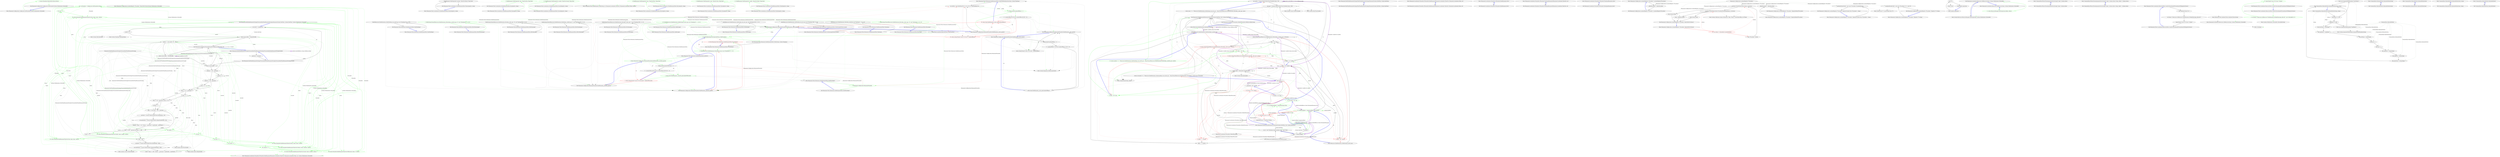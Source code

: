 digraph  {
d1 [cluster="Humanizer.Configuration.Configurator.GetFormatter(System.Globalization.CultureInfo)", color=green, community=0, label="2: return Formatters.ResolveForCulture(culture);", span="68-68"];
d0 [cluster="Humanizer.Configuration.Configurator.GetFormatter(System.Globalization.CultureInfo)", label="Entry Humanizer.Configuration.Configurator.GetFormatter(System.Globalization.CultureInfo)", span="66-66"];
d2 [cluster="Humanizer.Configuration.Configurator.GetFormatter(System.Globalization.CultureInfo)", label="Exit Humanizer.Configuration.Configurator.GetFormatter(System.Globalization.CultureInfo)", span="66-66"];
d3 [cluster="Humanizer.Configuration.LocaliserRegistry<TLocaliser>.ResolveForCulture(System.Globalization.CultureInfo)", label="Entry Humanizer.Configuration.LocaliserRegistry<TLocaliser>.ResolveForCulture(System.Globalization.CultureInfo)", span="36-36"];
m1_5 [cluster="Humanizer.Tests.DateHumanize.Verify(string, int, Humanizer.Localisation.TimeUnit, Humanizer.Localisation.Tense, double?)", file="DateHumanizeTests.cs", label="Entry Humanizer.Tests.DateHumanize.Verify(string, int, Humanizer.Localisation.TimeUnit, Humanizer.Localisation.Tense, double?)", span="29-29"];
m1_9 [cluster="Humanizer.Tests.Localisation.nl.DateHumanizeTests.MinutesAgo(int, string)", file="DateHumanizeTests.cs", label="Entry Humanizer.Tests.Localisation.nl.DateHumanizeTests.MinutesAgo(int, string)", span="31-31"];
m1_10 [cluster="Humanizer.Tests.Localisation.nl.DateHumanizeTests.MinutesAgo(int, string)", file="DateHumanizeTests.cs", label="DateHumanize.Verify(expected, minutes, TimeUnit.Minute, Tense.Past)", span="33-33"];
m1_11 [cluster="Humanizer.Tests.Localisation.nl.DateHumanizeTests.MinutesAgo(int, string)", file="DateHumanizeTests.cs", label="Exit Humanizer.Tests.Localisation.nl.DateHumanizeTests.MinutesAgo(int, string)", span="31-31"];
m1_2 [cluster="Humanizer.Tests.Localisation.nl.DateHumanizeTests.DaysAgo(int, string)", file="DateHumanizeTests.cs", label="Entry Humanizer.Tests.Localisation.nl.DateHumanizeTests.DaysAgo(int, string)", span="14-14"];
m1_3 [cluster="Humanizer.Tests.Localisation.nl.DateHumanizeTests.DaysAgo(int, string)", color=green, community=0, file="DateHumanizeTests.cs", label="2: DateHumanize.Verify(expected, days, TimeUnit.Day, Tense.Past)", span="16-16"];
m1_4 [cluster="Humanizer.Tests.Localisation.nl.DateHumanizeTests.DaysAgo(int, string)", file="DateHumanizeTests.cs", label="Exit Humanizer.Tests.Localisation.nl.DateHumanizeTests.DaysAgo(int, string)", span="14-14"];
m1_15 [cluster="Humanizer.Tests.Localisation.nl.DateHumanizeTests.SecondsAgo(int, string)", file="DateHumanizeTests.cs", label="Entry Humanizer.Tests.Localisation.nl.DateHumanizeTests.SecondsAgo(int, string)", span="47-47"];
m1_16 [cluster="Humanizer.Tests.Localisation.nl.DateHumanizeTests.SecondsAgo(int, string)", color=green, community=0, file="DateHumanizeTests.cs", label="21: DateHumanize.Verify(expected, seconds, TimeUnit.Second, Tense.Past)", span="49-49"];
m1_17 [cluster="Humanizer.Tests.Localisation.nl.DateHumanizeTests.SecondsAgo(int, string)", file="DateHumanizeTests.cs", label="Exit Humanizer.Tests.Localisation.nl.DateHumanizeTests.SecondsAgo(int, string)", span="47-47"];
m1_6 [cluster="Humanizer.Tests.Localisation.nl.DateHumanizeTests.HoursAgo(int, string)", file="DateHumanizeTests.cs", label="Entry Humanizer.Tests.Localisation.nl.DateHumanizeTests.HoursAgo(int, string)", span="22-22"];
m1_7 [cluster="Humanizer.Tests.Localisation.nl.DateHumanizeTests.HoursAgo(int, string)", color=green, community=0, file="DateHumanizeTests.cs", label="4: DateHumanize.Verify(expected, hours, TimeUnit.Hour, Tense.Past)", span="24-24"];
m1_8 [cluster="Humanizer.Tests.Localisation.nl.DateHumanizeTests.HoursAgo(int, string)", file="DateHumanizeTests.cs", label="Exit Humanizer.Tests.Localisation.nl.DateHumanizeTests.HoursAgo(int, string)", span="22-22"];
m1_18 [cluster="Humanizer.Tests.Localisation.nl.DateHumanizeTests.YearsAgo(int, string)", file="DateHumanizeTests.cs", label="Entry Humanizer.Tests.Localisation.nl.DateHumanizeTests.YearsAgo(int, string)", span="55-55"];
m1_19 [cluster="Humanizer.Tests.Localisation.nl.DateHumanizeTests.YearsAgo(int, string)", color=green, community=0, file="DateHumanizeTests.cs", label="2: DateHumanize.Verify(expected, years, TimeUnit.Year, Tense.Past)", span="57-57"];
m1_20 [cluster="Humanizer.Tests.Localisation.nl.DateHumanizeTests.YearsAgo(int, string)", file="DateHumanizeTests.cs", label="Exit Humanizer.Tests.Localisation.nl.DateHumanizeTests.YearsAgo(int, string)", span="55-55"];
m1_12 [cluster="Humanizer.Tests.Localisation.nl.DateHumanizeTests.MonthsAgo(int, string)", file="DateHumanizeTests.cs", label="Entry Humanizer.Tests.Localisation.nl.DateHumanizeTests.MonthsAgo(int, string)", span="39-39"];
m1_13 [cluster="Humanizer.Tests.Localisation.nl.DateHumanizeTests.MonthsAgo(int, string)", color=green, community=0, file="DateHumanizeTests.cs", label="21: DateHumanize.Verify(expected, months, TimeUnit.Month, Tense.Past)", span="41-41"];
m1_14 [cluster="Humanizer.Tests.Localisation.nl.DateHumanizeTests.MonthsAgo(int, string)", file="DateHumanizeTests.cs", label="Exit Humanizer.Tests.Localisation.nl.DateHumanizeTests.MonthsAgo(int, string)", span="39-39"];
m2_7 [cluster="Humanizer.Tests.Extensions.DateHumanizeTests.VerifyWithDateInjection(string, System.TimeSpan)", file="DefaultDateTimeHumanizeStrategy.cs", label="Entry Humanizer.Tests.Extensions.DateHumanizeTests.VerifyWithDateInjection(string, System.TimeSpan)", span="13-13"];
m2_5 [cluster="Humanizer.Configuration.RomanianFormatter.DateHumanize__days_ago(int)", file="DefaultDateTimeHumanizeStrategy.cs", label="Exit Humanizer.Configuration.RomanianFormatter.DateHumanize__days_ago(int)", span="6-6"];
m2_22 [cluster="Humanizer.Tests.Extensions.DateHumanizeTests.JustNow()", file="DefaultDateTimeHumanizeStrategy.cs", label="Entry Humanizer.Tests.Extensions.DateHumanizeTests.JustNow()", span="35-35"];
m2_25 [cluster="Humanizer.Configuration.RomanianFormatter.DateHumanize__seconds_ago(int)", file="DefaultDateTimeHumanizeStrategy.cs", label="0 < numberOfSeconds%100 && numberOfSeconds%100 < 20", span="46-46"];
m2_26 [cluster="Humanizer.Configuration.RomanianFormatter.DateHumanize__seconds_ago(int)", color=green, community=0, file="DefaultDateTimeHumanizeStrategy.cs", label="1: return base.DateHumanize__seconds_ago(numberOfSeconds);", span="48-48"];
m2_27 [cluster="Humanizer.Configuration.RomanianFormatter.DateHumanize__seconds_ago(int)", color=red, community=0, file="DefaultDateTimeHumanizeStrategy.cs", label="1: return string.Format(''acum {0} de secunde'', numberOfSeconds);", span="51-51"];
m2_41 [cluster="Humanizer.Tests.Extensions.DateHumanizeTests.Yesterday()", file="DefaultDateTimeHumanizeStrategy.cs", label="Entry Humanizer.Tests.Extensions.DateHumanizeTests.Yesterday()", span="71-71"];
m2_42 [cluster="Humanizer.Tests.Extensions.DateHumanizeTests.Yesterday()", file="DefaultDateTimeHumanizeStrategy.cs", label="Verify(Resources.DateExtensions_Yesterday_yesterday, new TimeSpan(-1, -10, 0, 0))", span="73-73"];
m2_43 [cluster="Humanizer.Tests.Extensions.DateHumanizeTests.Yesterday()", file="DefaultDateTimeHumanizeStrategy.cs", label="Exit Humanizer.Tests.Extensions.DateHumanizeTests.Yesterday()", span="71-71"];
m2_6 [cluster="System.Diagnostics.Debug.Assert(bool)", file="DefaultDateTimeHumanizeStrategy.cs", label="Entry System.Diagnostics.Debug.Assert(bool)", span="0-0"];
m2_38 [cluster="Humanizer.Tests.Extensions.DateHumanizeTests.HoursAgo()", file="DefaultDateTimeHumanizeStrategy.cs", label="Entry Humanizer.Tests.Extensions.DateHumanizeTests.HoursAgo()", span="65-65"];
m2_39 [cluster="Humanizer.Tests.Extensions.DateHumanizeTests.HoursAgo()", color=green, community=0, file="DefaultDateTimeHumanizeStrategy.cs", label="1: Verify(string.Format(Resources.DateExtensions_HoursAgo__hours_ago, 10), new TimeSpan(0, -10, 0, 0))", span="67-67"];
m2_40 [cluster="Humanizer.Tests.Extensions.DateHumanizeTests.HoursAgo()", file="DefaultDateTimeHumanizeStrategy.cs", label="Exit Humanizer.Tests.Extensions.DateHumanizeTests.HoursAgo()", span="65-65"];
m2_21 [cluster="Humanizer.Configuration.RomanianFormatter.DateHumanize__minutes_ago(int)", file="DefaultDateTimeHumanizeStrategy.cs", label="Exit Humanizer.Configuration.RomanianFormatter.DateHumanize__minutes_ago(int)", span="30-30"];
m2_28 [cluster="Humanizer.Configuration.RomanianFormatter.DateHumanize__seconds_ago(int)", file="DefaultDateTimeHumanizeStrategy.cs", label="Exit Humanizer.Configuration.RomanianFormatter.DateHumanize__seconds_ago(int)", span="42-42"];
m2_8 [cluster="Humanizer.Tests.Extensions.DateHumanizeTests.VerifyWithDateInjection(string, System.TimeSpan)", file="DefaultDateTimeHumanizeStrategy.cs", label="var utcNow = new DateTime(2013, 6, 20, 9, 58, 22, DateTimeKind.Utc)", span="15-15"];
m2_23 [cluster="Humanizer.Configuration.RomanianFormatter.DateHumanize__seconds_ago(int)", color=green, community=0, file="DefaultDateTimeHumanizeStrategy.cs", label="1: Entry Humanizer.Configuration.RomanianFormatter.DateHumanize__seconds_ago(int)", span="42-42"];
m2_24 [cluster="Humanizer.Configuration.RomanianFormatter.DateHumanize__seconds_ago(int)", file="DefaultDateTimeHumanizeStrategy.cs", label="Debug.Assert(numberOfSeconds > 1)", span="44-44"];
m2_15 [cluster="Humanizer.Tests.Extensions.DateHumanizeTests.Verify(string, System.TimeSpan)", file="DefaultDateTimeHumanizeStrategy.cs", label="VerifyWithCurrentDate(expectedString, deltaFromNow)", span="24-24"];
m2_0 [cluster="Humanizer.Configuration.RomanianFormatter.DateHumanize__days_ago(int)", file="DefaultDateTimeHumanizeStrategy.cs", label="Entry Humanizer.Configuration.RomanianFormatter.DateHumanize__days_ago(int)", span="6-6"];
m2_1 [cluster="Humanizer.Configuration.RomanianFormatter.DateHumanize__days_ago(int)", file="DefaultDateTimeHumanizeStrategy.cs", label="Debug.Assert(numberOfDays > 1)", span="8-8"];
m2_2 [cluster="Humanizer.Configuration.RomanianFormatter.DateHumanize__days_ago(int)", file="DefaultDateTimeHumanizeStrategy.cs", label="0 < numberOfDays % 100 && numberOfDays % 100 < 20", span="10-10"];
m2_3 [cluster="Humanizer.Configuration.RomanianFormatter.DateHumanize__days_ago(int)", file="DefaultDateTimeHumanizeStrategy.cs", label="return base.DateHumanize__days_ago(numberOfDays);", span="12-12"];
m2_47 [cluster="Humanizer.Tests.Extensions.DateHumanizeTests.OneMonthAgo()", file="DefaultDateTimeHumanizeStrategy.cs", label="Entry Humanizer.Tests.Extensions.DateHumanizeTests.OneMonthAgo()", span="83-83"];
m2_48 [cluster="Humanizer.Tests.Extensions.DateHumanizeTests.OneMonthAgo()", file="DefaultDateTimeHumanizeStrategy.cs", label="Verify(Resources.DateExtensions_OneMonthAgo_one_month_ago, new TimeSpan(-30, 0, 0, 0))", span="85-85"];
m2_49 [cluster="Humanizer.Tests.Extensions.DateHumanizeTests.OneMonthAgo()", file="DefaultDateTimeHumanizeStrategy.cs", label="Exit Humanizer.Tests.Extensions.DateHumanizeTests.OneMonthAgo()", span="83-83"];
m2_10 [cluster="Humanizer.Configuration.RomanianFormatter.DateHumanize__hours_ago(int)", color=green, community=0, file="DefaultDateTimeHumanizeStrategy.cs", label="25: Debug.Assert(numberOfHours > 1)", span="20-20"];
m2_9 [cluster="Humanizer.Configuration.RomanianFormatter.DateHumanize__hours_ago(int)", file="DefaultDateTimeHumanizeStrategy.cs", label="Entry Humanizer.Configuration.RomanianFormatter.DateHumanize__hours_ago(int)", span="18-18"];
m2_11 [cluster="Humanizer.Configuration.RomanianFormatter.DateHumanize__hours_ago(int)", file="DefaultDateTimeHumanizeStrategy.cs", label="0 < numberOfHours%100 && numberOfHours%100 < 20", span="22-22"];
m2_12 [cluster="Humanizer.Configuration.RomanianFormatter.DateHumanize__hours_ago(int)", color=red, community=0, file="DefaultDateTimeHumanizeStrategy.cs", label="25: return base.DateHumanize__hours_ago(numberOfHours);", span="24-24"];
m2_13 [cluster="Humanizer.Configuration.RomanianFormatter.DateHumanize__hours_ago(int)", color=red, community=0, file="DefaultDateTimeHumanizeStrategy.cs", label="25: return string.Format(''acum {0} de ore'', numberOfHours);", span="27-27"];
m2_32 [cluster="Humanizer.Tests.Extensions.DateHumanizeTests.AFewMinutesAgo()", file="DefaultDateTimeHumanizeStrategy.cs", label="Entry Humanizer.Tests.Extensions.DateHumanizeTests.AFewMinutesAgo()", span="53-53"];
m2_33 [cluster="Humanizer.Tests.Extensions.DateHumanizeTests.AFewMinutesAgo()", color=green, community=0, file="DefaultDateTimeHumanizeStrategy.cs", label="1: Verify(string.Format(Resources.DateExtensions_MinutesAgo__minutes_ago, 10), new TimeSpan(0, 0, -10, 0))", span="55-55"];
m2_34 [cluster="Humanizer.Tests.Extensions.DateHumanizeTests.AFewMinutesAgo()", file="DefaultDateTimeHumanizeStrategy.cs", label="Exit Humanizer.Tests.Extensions.DateHumanizeTests.AFewMinutesAgo()", span="53-53"];
m2_44 [cluster="Humanizer.Tests.Extensions.DateHumanizeTests.AFewDaysAgo()", file="DefaultDateTimeHumanizeStrategy.cs", label="Entry Humanizer.Tests.Extensions.DateHumanizeTests.AFewDaysAgo()", span="77-77"];
m2_45 [cluster="Humanizer.Tests.Extensions.DateHumanizeTests.AFewDaysAgo()", file="DefaultDateTimeHumanizeStrategy.cs", label="Verify(string.Format(Resources.DateExtensions_DaysAgo__days_ago, 10), new TimeSpan(-10, 0, 0, 0))", span="79-79"];
m2_46 [cluster="Humanizer.Tests.Extensions.DateHumanizeTests.AFewDaysAgo()", file="DefaultDateTimeHumanizeStrategy.cs", label="Exit Humanizer.Tests.Extensions.DateHumanizeTests.AFewDaysAgo()", span="77-77"];
m2_50 [cluster="Humanizer.Tests.Extensions.DateHumanizeTests.AFewMonthsAgo()", file="DefaultDateTimeHumanizeStrategy.cs", label="Entry Humanizer.Tests.Extensions.DateHumanizeTests.AFewMonthsAgo()", span="89-89"];
m2_51 [cluster="Humanizer.Tests.Extensions.DateHumanizeTests.AFewMonthsAgo()", file="DefaultDateTimeHumanizeStrategy.cs", label="Verify(string.Format(Resources.DateExtensions_MonthsAgo__months_ago, 2), new TimeSpan(-60, 0, 0, 0))", span="91-91"];
m2_52 [cluster="Humanizer.Tests.Extensions.DateHumanizeTests.AFewMonthsAgo()", file="DefaultDateTimeHumanizeStrategy.cs", label="Exit Humanizer.Tests.Extensions.DateHumanizeTests.AFewMonthsAgo()", span="89-89"];
m2_4 [cluster="Humanizer.Configuration.RomanianFormatter.DateHumanize__days_ago(int)", file="DefaultDateTimeHumanizeStrategy.cs", label="return string.Format(''acum {0} de zile'', numberOfDays);", span="15-15"];
m2_35 [cluster="Humanizer.Tests.Extensions.DateHumanizeTests.AnHourAgo()", file="DefaultDateTimeHumanizeStrategy.cs", label="Entry Humanizer.Tests.Extensions.DateHumanizeTests.AnHourAgo()", span="59-59"];
m2_36 [cluster="Humanizer.Tests.Extensions.DateHumanizeTests.AnHourAgo()", color=green, community=0, file="DefaultDateTimeHumanizeStrategy.cs", label="20: Verify(Resources.DateExtensions_OneHourAgo_an_hour_ago, new TimeSpan(0, -1, -10, 0))", span="61-61"];
m2_37 [cluster="Humanizer.Tests.Extensions.DateHumanizeTests.AnHourAgo()", file="DefaultDateTimeHumanizeStrategy.cs", label="Exit Humanizer.Tests.Extensions.DateHumanizeTests.AnHourAgo()", span="59-59"];
m2_29 [cluster="Humanizer.Tests.Extensions.DateHumanizeTests.OneMinuteAgo()", file="DefaultDateTimeHumanizeStrategy.cs", label="Entry Humanizer.Tests.Extensions.DateHumanizeTests.OneMinuteAgo()", span="47-47"];
m2_16 [cluster="Humanizer.Tests.Extensions.DateHumanizeTests.Verify(string, System.TimeSpan)", color=green, community=0, file="DefaultDateTimeHumanizeStrategy.cs", label="5: VerifyWithDateInjection(expectedString, deltaFromNow)", span="25-25"];
m2_17 [cluster="Humanizer.Tests.Extensions.DateHumanizeTests.Verify(string, System.TimeSpan)", file="DefaultDateTimeHumanizeStrategy.cs", label="Exit Humanizer.Tests.Extensions.DateHumanizeTests.Verify(string, System.TimeSpan)", span="22-22"];
m2_18 [cluster="Humanizer.Tests.Extensions.DateHumanizeTests.FutureDates()", file="DefaultDateTimeHumanizeStrategy.cs", label="Entry Humanizer.Tests.Extensions.DateHumanizeTests.FutureDates()", span="29-29"];
m2_19 [cluster="Humanizer.Tests.Extensions.DateHumanizeTests.FutureDates()", color=green, community=0, file="DefaultDateTimeHumanizeStrategy.cs", label="5: Verify(Resources.DateExtensions_FutureDate_not_yet, new TimeSpan(0, 0, 1, 0))", span="31-31"];
m2_20 [cluster="Humanizer.Tests.Extensions.DateHumanizeTests.FutureDates()", color=red, community=0, file="DefaultDateTimeHumanizeStrategy.cs", label="20: Exit Humanizer.Tests.Extensions.DateHumanizeTests.FutureDates()", span="29-29"];
m2_59 [cluster="Humanizer.Tests.Extensions.DateHumanizeTests.FewYearsAgo()", file="DefaultDateTimeHumanizeStrategy.cs", label="Entry Humanizer.Tests.Extensions.DateHumanizeTests.FewYearsAgo()", span="107-107"];
m2_60 [cluster="Humanizer.Tests.Extensions.DateHumanizeTests.FewYearsAgo()", file="DefaultDateTimeHumanizeStrategy.cs", label="Verify(string.Format(Resources.DateExtensions_YearsAgo__years_ago, 2), new TimeSpan(-900, 0, 0, 0))", span="109-109"];
m2_61 [cluster="Humanizer.Tests.Extensions.DateHumanizeTests.FewYearsAgo()", file="DefaultDateTimeHumanizeStrategy.cs", label="Exit Humanizer.Tests.Extensions.DateHumanizeTests.FewYearsAgo()", span="107-107"];
m2_53 [cluster="Humanizer.Tests.Extensions.DateHumanizeTests.OneYearAgoIsNotAccureate()", file="DefaultDateTimeHumanizeStrategy.cs", label="Entry Humanizer.Tests.Extensions.DateHumanizeTests.OneYearAgoIsNotAccureate()", span="95-95"];
m2_54 [cluster="Humanizer.Tests.Extensions.DateHumanizeTests.OneYearAgoIsNotAccureate()", file="DefaultDateTimeHumanizeStrategy.cs", label="Verify(Resources.DateExtensions_OneYearAgo_one_year_ago, new TimeSpan(-360, 0, 0, 0))", span="97-97"];
m2_55 [cluster="Humanizer.Tests.Extensions.DateHumanizeTests.OneYearAgoIsNotAccureate()", file="DefaultDateTimeHumanizeStrategy.cs", label="Exit Humanizer.Tests.Extensions.DateHumanizeTests.OneYearAgoIsNotAccureate()", span="95-95"];
m2_56 [cluster="Humanizer.Tests.Extensions.DateHumanizeTests.OneYearAgo()", file="DefaultDateTimeHumanizeStrategy.cs", label="Entry Humanizer.Tests.Extensions.DateHumanizeTests.OneYearAgo()", span="101-101"];
m2_57 [cluster="Humanizer.Tests.Extensions.DateHumanizeTests.OneYearAgo()", file="DefaultDateTimeHumanizeStrategy.cs", label="Verify(Resources.DateExtensions_OneYearAgo_one_year_ago, new TimeSpan(-400, 0, 0, 0))", span="103-103"];
m2_58 [cluster="Humanizer.Tests.Extensions.DateHumanizeTests.OneYearAgo()", file="DefaultDateTimeHumanizeStrategy.cs", label="Exit Humanizer.Tests.Extensions.DateHumanizeTests.OneYearAgo()", span="101-101"];
m2_14 [cluster="Humanizer.Configuration.RomanianFormatter.DateHumanize__hours_ago(int)", file="DefaultDateTimeHumanizeStrategy.cs", label="Exit Humanizer.Configuration.RomanianFormatter.DateHumanize__hours_ago(int)", span="18-18"];
m2_30 [cluster="Humanizer.Tests.Extensions.DateHumanizeTests.OneMinuteAgo()", color=green, community=0, file="DefaultDateTimeHumanizeStrategy.cs", label="5: Humanizer.Configuration.RomanianFormatter", span=""];
m2_31 [cluster="Humanizer.Tests.Extensions.DateHumanizeTests.OneMinuteAgo()", file="DefaultDateTimeHumanizeStrategy.cs", label="Exit Humanizer.Tests.Extensions.DateHumanizeTests.OneMinuteAgo()", span="47-47"];
m2_62 [file="DefaultDateTimeHumanizeStrategy.cs", label="Humanizer.Tests.Extensions.DateHumanizeTests", span=""];
m3_30 [cluster="Humanizer.DateHumanizeExtensions.Humanize(System.DateTime, bool, System.DateTime?)", file="DefaultFormatter.cs", label="int months = Convert.ToInt32(Math.Floor((double)ts.Days / 30))", span="60-60"];
m3_32 [cluster="Humanizer.DateHumanizeExtensions.Humanize(System.DateTime, bool, System.DateTime?)", file="DefaultFormatter.cs", label="int years = Convert.ToInt32(Math.Floor((double)ts.Days / 365))", span="64-64"];
m3_33 [cluster="Humanizer.DateHumanizeExtensions.Humanize(System.DateTime, bool, System.DateTime?)", file="DefaultFormatter.cs", label="return years <= 1 ? Resources.DateExtensions_OneYearAgo_one_year_ago : string.Format(Resources.DateExtensions_YearsAgo__years_ago, years);", span="65-65"];
m3_35 [cluster="Humanizer.Localisation.Formatters.DefaultFormatter.GetResourceKey(string)", file="DefaultFormatter.cs", label="Exit Humanizer.Localisation.Formatters.DefaultFormatter.GetResourceKey(string)", span="97-97"];
m3_40 [cluster="System.Convert.ToInt32(double)", file="DefaultFormatter.cs", label="Entry System.Convert.ToInt32(double)", span="0-0"];
m3_19 [cluster="Humanizer.DateHumanizeExtensions.Humanize(System.DateTime, bool, System.DateTime?)", file="DefaultFormatter.cs", label="delta < 45 * minute", span="43-43"];
m3_28 [cluster="Humanizer.DateHumanizeExtensions.Humanize(System.DateTime, bool, System.DateTime?)", color=red, community=0, file="DefaultFormatter.cs", label="6: return string.Format(Resources.DateExtensions_DaysAgo__days_ago, ts.Days);", span="56-56"];
m3_29 [cluster="Humanizer.DateHumanizeExtensions.Humanize(System.DateTime, bool, System.DateTime?)", file="DefaultFormatter.cs", label="delta < 12 * month", span="58-58"];
m3_10 [cluster="Humanizer.DateHumanizeExtensions.Humanize(System.DateTime, bool, System.DateTime?)", color=green, community=0, file="DefaultFormatter.cs", label="15: comparisonBase = comparisonBase.ToLocalTime()", span="29-29"];
m3_20 [cluster="Humanizer.DateHumanizeExtensions.Humanize(System.DateTime, bool, System.DateTime?)", file="DefaultFormatter.cs", label="return string.Format(Resources.DateExtensions_MinutesAgo__minutes_ago, ts.Minutes);", span="44-44"];
m3_21 [cluster="Humanizer.DateHumanizeExtensions.Humanize(System.DateTime, bool, System.DateTime?)", color=red, community=0, file="DefaultFormatter.cs", label="6: delta < 90 * minute", span="46-46"];
m3_22 [cluster="Humanizer.DateHumanizeExtensions.Humanize(System.DateTime, bool, System.DateTime?)", file="DefaultFormatter.cs", label="return Resources.DateExtensions_OneHourAgo_an_hour_ago;", span="47-47"];
m3_38 [cluster="string.Format(string, object)", file="DefaultFormatter.cs", label="Entry string.Format(string, object)", span="0-0"];
m3_37 [cluster="System.Math.Abs(double)", file="DefaultFormatter.cs", label="Entry System.Math.Abs(double)", span="0-0"];
m3_39 [cluster="System.Math.Floor(double)", file="DefaultFormatter.cs", label="Entry System.Math.Floor(double)", span="0-0"];
m3_26 [cluster="Humanizer.DateHumanizeExtensions.Humanize(System.DateTime, bool, System.DateTime?)", file="DefaultFormatter.cs", label="return Resources.DateExtensions_Yesterday_yesterday;", span="53-53"];
m3_34 [cluster="Humanizer.DateHumanizeExtensions.Humanize(System.DateTime, bool, System.DateTime?)", file="DefaultFormatter.cs", label="Exit Humanizer.DateHumanizeExtensions.Humanize(System.DateTime, bool, System.DateTime?)", span="16-16"];
m3_7 [cluster="Humanizer.DateHumanizeExtensions.Humanize(System.DateTime, bool, System.DateTime?)", color=green, community=0, file="DefaultFormatter.cs", label="15: int month = 30 * day", span="25-25"];
m3_8 [cluster="Humanizer.DateHumanizeExtensions.Humanize(System.DateTime, bool, System.DateTime?)", color=green, community=0, file="DefaultFormatter.cs", label="15: var comparisonBase = dateToHumanize.Value", span="27-27"];
m3_9 [cluster="Humanizer.DateHumanizeExtensions.Humanize(System.DateTime, bool, System.DateTime?)", file="DefaultFormatter.cs", label="!utcDate", span="28-28"];
m3_3 [cluster="Humanizer.DateHumanizeExtensions.Humanize(System.DateTime, bool, System.DateTime?)", file="DefaultFormatter.cs", label="int second = 1", span="21-21"];
m3_14 [cluster="Humanizer.DateHumanizeExtensions.Humanize(System.DateTime, bool, System.DateTime?)", file="DefaultFormatter.cs", label="double delta = Math.Abs(ts.TotalSeconds)", span="35-35"];
m3_15 [cluster="Humanizer.DateHumanizeExtensions.Humanize(System.DateTime, bool, System.DateTime?)", color=red, community=0, file="DefaultFormatter.cs", label="6: delta < 1 * minute", span="37-37"];
m3_16 [cluster="Humanizer.DateHumanizeExtensions.Humanize(System.DateTime, bool, System.DateTime?)", file="DefaultFormatter.cs", label="return ts.Seconds == 1 ? Resources.DateExtensions_OneSecondAgo_one_second_ago : string.Format(Resources.DateExtensions_SecondsAgo__seconds_ago, ts.Seconds);", span="38-38"];
m3_17 [cluster="Humanizer.DateHumanizeExtensions.Humanize(System.DateTime, bool, System.DateTime?)", file="DefaultFormatter.cs", label="delta < 2 * minute", span="40-40"];
m3_11 [cluster="Humanizer.DateHumanizeExtensions.Humanize(System.DateTime, bool, System.DateTime?)", file="DefaultFormatter.cs", label="input > comparisonBase", span="31-31"];
m3_12 [cluster="Humanizer.DateHumanizeExtensions.Humanize(System.DateTime, bool, System.DateTime?)", file="DefaultFormatter.cs", label="return Resources.DateExtensions_FutureDate_not_yet;", span="32-32"];
m3_13 [cluster="Humanizer.DateHumanizeExtensions.Humanize(System.DateTime, bool, System.DateTime?)", file="DefaultFormatter.cs", label="var ts = new TimeSpan(comparisonBase.Ticks - input.Ticks)", span="34-34"];
m3_31 [cluster="Humanizer.DateHumanizeExtensions.Humanize(System.DateTime, bool, System.DateTime?)", color=green, community=0, file="DefaultFormatter.cs", label="15: return months <= 1 ? Resources.DateExtensions_OneMonthAgo_one_month_ago : string.Format(Resources.DateExtensions_MonthsAgo__months_ago, months);", span="61-61"];
m3_18 [cluster="Humanizer.DateHumanizeExtensions.Humanize(System.DateTime, bool, System.DateTime?)", file="DefaultFormatter.cs", label="return Resources.DateExtensions_OneMinuteAgo_a_minute_ago;", span="41-41"];
m3_24 [cluster="Humanizer.DateHumanizeExtensions.Humanize(System.DateTime, bool, System.DateTime?)", color=red, community=0, file="DefaultFormatter.cs", label="6: return string.Format(Resources.DateExtensions_HoursAgo__hours_ago, ts.Hours);", span="50-50"];
m3_25 [cluster="Humanizer.DateHumanizeExtensions.Humanize(System.DateTime, bool, System.DateTime?)", color=green, community=0, file="DefaultFormatter.cs", label="6: delta < 48 * hour", span="52-52"];
m3_0 [cluster="Humanizer.DateHumanizeExtensions.Humanize(System.DateTime, bool, System.DateTime?)", file="DefaultFormatter.cs", label="Entry Humanizer.DateHumanizeExtensions.Humanize(System.DateTime, bool, System.DateTime?)", span="16-16"];
m3_1 [cluster="Humanizer.DateHumanizeExtensions.Humanize(System.DateTime, bool, System.DateTime?)", color=red, community=0, file="DefaultFormatter.cs", label="14: dateToHumanize == null", span="18-18"];
m3_2 [cluster="Humanizer.DateHumanizeExtensions.Humanize(System.DateTime, bool, System.DateTime?)", file="DefaultFormatter.cs", label="dateToHumanize = DateTime.UtcNow", span="19-19"];
m3_4 [cluster="Humanizer.DateHumanizeExtensions.Humanize(System.DateTime, bool, System.DateTime?)", file="DefaultFormatter.cs", label="int minute = 60 * second", span="22-22"];
m3_5 [cluster="Humanizer.DateHumanizeExtensions.Humanize(System.DateTime, bool, System.DateTime?)", color=red, community=0, file="DefaultFormatter.cs", label="14: int hour = 60 * minute", span="23-23"];
m3_6 [cluster="Humanizer.DateHumanizeExtensions.Humanize(System.DateTime, bool, System.DateTime?)", file="DefaultFormatter.cs", label="int day = 24 * hour", span="24-24"];
m3_36 [cluster="System.TimeSpan.TimeSpan(long)", file="DefaultFormatter.cs", label="Humanizer.Localisation.Formatters.DefaultFormatter", span=""];
m3_27 [cluster="Humanizer.DateHumanizeExtensions.Humanize(System.DateTime, bool, System.DateTime?)", color=green, community=0, file="DefaultFormatter.cs", label="6: delta < 30 * day", span="55-55"];
m3_23 [cluster="Humanizer.DateHumanizeExtensions.Humanize(System.DateTime, bool, System.DateTime?)", file="DefaultFormatter.cs", label="delta < 24 * hour", span="49-49"];
m4_0 [cluster="Humanizer.DateTimeHumanizeStrategy.IDateTimeHumanizeStrategy.Humanize(System.DateTime, System.DateTime)", file="IDateTimeHumanizeStrategy.cs", label="Entry Humanizer.DateTimeHumanizeStrategy.IDateTimeHumanizeStrategy.Humanize(System.DateTime, System.DateTime)", span="12-12"];
m4_1 [cluster="Humanizer.DateTimeHumanizeStrategy.IDateTimeHumanizeStrategy.Humanize(System.DateTime, System.DateTime)", file="IDateTimeHumanizeStrategy.cs", label="Exit Humanizer.DateTimeHumanizeStrategy.IDateTimeHumanizeStrategy.Humanize(System.DateTime, System.DateTime)", span="12-12"];
m5_2 [cluster="Humanizer.Localisation.Formatters.IFormatter.DateHumanize(Humanizer.Localisation.TimeUnit, Humanizer.Localisation.Tense, int)", file="IFormatter.cs", label="Entry Humanizer.Localisation.Formatters.IFormatter.DateHumanize(Humanizer.Localisation.TimeUnit, Humanizer.Localisation.Tense, int)", span="22-22"];
m5_3 [cluster="Humanizer.Localisation.Formatters.IFormatter.DateHumanize(Humanizer.Localisation.TimeUnit, Humanizer.Localisation.Tense, int)", file="IFormatter.cs", label="Exit Humanizer.Localisation.Formatters.IFormatter.DateHumanize(Humanizer.Localisation.TimeUnit, Humanizer.Localisation.Tense, int)", span="22-22"];
m5_0 [cluster="Humanizer.Localisation.Formatters.IFormatter.DateHumanize_Now()", file="IFormatter.cs", label="Entry Humanizer.Localisation.Formatters.IFormatter.DateHumanize_Now()", span="13-13"];
m5_1 [cluster="Humanizer.Localisation.Formatters.IFormatter.DateHumanize_Now()", file="IFormatter.cs", label="Exit Humanizer.Localisation.Formatters.IFormatter.DateHumanize_Now()", span="13-13"];
m5_6 [cluster="Humanizer.Localisation.Formatters.IFormatter.TimeSpanHumanize(Humanizer.Localisation.TimeUnit, int)", file="IFormatter.cs", label="Entry Humanizer.Localisation.Formatters.IFormatter.TimeSpanHumanize(Humanizer.Localisation.TimeUnit, int)", span="36-36"];
m5_7 [cluster="Humanizer.Localisation.Formatters.IFormatter.TimeSpanHumanize(Humanizer.Localisation.TimeUnit, int)", file="IFormatter.cs", label="Exit Humanizer.Localisation.Formatters.IFormatter.TimeSpanHumanize(Humanizer.Localisation.TimeUnit, int)", span="36-36"];
m5_4 [cluster="Humanizer.Localisation.Formatters.IFormatter.TimeSpanHumanize_Zero()", file="IFormatter.cs", label="Entry Humanizer.Localisation.Formatters.IFormatter.TimeSpanHumanize_Zero()", span="28-28"];
m5_5 [cluster="Humanizer.Localisation.Formatters.IFormatter.TimeSpanHumanize_Zero()", file="IFormatter.cs", label="Exit Humanizer.Localisation.Formatters.IFormatter.TimeSpanHumanize_Zero()", span="28-28"];
m6_0 [cluster="Humanizer.Configuration.LocaliserRegistry<TLocaliser>.LocaliserRegistry(TLocaliser)", file="LocaliserRegistry.cs", label="Entry Humanizer.Configuration.LocaliserRegistry<TLocaliser>.LocaliserRegistry(TLocaliser)", span="19-19"];
m6_1 [cluster="Humanizer.Configuration.LocaliserRegistry<TLocaliser>.LocaliserRegistry(TLocaliser)", file="LocaliserRegistry.cs", label="_defaultLocaliser = defaultLocaliser", span="21-21"];
m6_2 [cluster="Humanizer.Configuration.LocaliserRegistry<TLocaliser>.LocaliserRegistry(TLocaliser)", file="LocaliserRegistry.cs", label="Exit Humanizer.Configuration.LocaliserRegistry<TLocaliser>.LocaliserRegistry(TLocaliser)", span="19-19"];
m6_12 [cluster="System.Collections.Generic.IDictionary<TKey, TValue>.TryGetValue(TKey, out TValue)", file="LocaliserRegistry.cs", label="Entry System.Collections.Generic.IDictionary<TKey, TValue>.TryGetValue(TKey, out TValue)", span="0-0"];
m6_21 [cluster="Humanizer.Configuration.LocaliserRegistry<TLocaliser>.Register(System.Func<TLocaliser>, string)", file="LocaliserRegistry.cs", label="Entry Humanizer.Configuration.LocaliserRegistry<TLocaliser>.Register(System.Func<TLocaliser>, string)", span="54-54"];
m6_22 [cluster="Humanizer.Configuration.LocaliserRegistry<TLocaliser>.Register(System.Func<TLocaliser>, string)", file="LocaliserRegistry.cs", label="_localisers[localeCode] = new Lazy<TLocaliser>(localiserFactory)", span="56-56"];
m6_23 [cluster="Humanizer.Configuration.LocaliserRegistry<TLocaliser>.Register(System.Func<TLocaliser>, string)", file="LocaliserRegistry.cs", label="Exit Humanizer.Configuration.LocaliserRegistry<TLocaliser>.Register(System.Func<TLocaliser>, string)", span="54-54"];
m6_13 [cluster="Humanizer.Configuration.LocaliserRegistry<TLocaliser>.Register<T>(string)", file="LocaliserRegistry.cs", label="Entry Humanizer.Configuration.LocaliserRegistry<TLocaliser>.Register<T>(string)", span="45-45"];
m6_14 [cluster="Humanizer.Configuration.LocaliserRegistry<TLocaliser>.Register<T>(string)", file="LocaliserRegistry.cs", label="_localisers[localeCode] = new Lazy<TLocaliser>(() => new T())", span="48-48"];
m6_15 [cluster="Humanizer.Configuration.LocaliserRegistry<TLocaliser>.Register<T>(string)", file="LocaliserRegistry.cs", label="Exit Humanizer.Configuration.LocaliserRegistry<TLocaliser>.Register<T>(string)", span="45-45"];
m6_16 [cluster="System.Lazy<T>.Lazy(System.Func<T>)", file="LocaliserRegistry.cs", label="Entry System.Lazy<T>.Lazy(System.Func<T>)", span="0-0"];
m6_3 [cluster="Humanizer.Configuration.LocaliserRegistry<TLocaliser>.ResolveForUiCulture()", file="LocaliserRegistry.cs", label="Entry Humanizer.Configuration.LocaliserRegistry<TLocaliser>.ResolveForUiCulture()", span="27-27"];
m6_4 [cluster="Humanizer.Configuration.LocaliserRegistry<TLocaliser>.ResolveForUiCulture()", color=red, community=0, file="LocaliserRegistry.cs", label="19: var culture = CultureInfo.CurrentUICulture", span="29-29"];
m6_5 [cluster="Humanizer.Configuration.LocaliserRegistry<TLocaliser>.ResolveForUiCulture()", file="LocaliserRegistry.cs", label="Lazy<TLocaliser> factory", span="31-31"];
m6_6 [cluster="Humanizer.Configuration.LocaliserRegistry<TLocaliser>.ResolveForUiCulture()", file="LocaliserRegistry.cs", label="_localisers.TryGetValue(culture.Name, out factory)", span="33-33"];
m6_8 [cluster="Humanizer.Configuration.LocaliserRegistry<TLocaliser>.ResolveForUiCulture()", file="LocaliserRegistry.cs", label="_localisers.TryGetValue(culture.TwoLetterISOLanguageName, out factory)", span="36-36"];
m6_7 [cluster="Humanizer.Configuration.LocaliserRegistry<TLocaliser>.ResolveForUiCulture()", file="LocaliserRegistry.cs", label="return factory.Value;", span="34-34"];
m6_9 [cluster="Humanizer.Configuration.LocaliserRegistry<TLocaliser>.ResolveForUiCulture()", file="LocaliserRegistry.cs", label="return factory.Value;", span="37-37"];
m6_10 [cluster="Humanizer.Configuration.LocaliserRegistry<TLocaliser>.ResolveForUiCulture()", file="LocaliserRegistry.cs", label="return _defaultLocaliser;", span="39-39"];
m6_11 [cluster="Humanizer.Configuration.LocaliserRegistry<TLocaliser>.ResolveForUiCulture()", file="LocaliserRegistry.cs", label="Exit Humanizer.Configuration.LocaliserRegistry<TLocaliser>.ResolveForUiCulture()", span="27-27"];
m6_20 [cluster="T.cstr", file="LocaliserRegistry.cs", label="Entry T.cstr", span=""];
m6_24 [cluster="Humanizer.Configuration.LocaliserRegistry<TLocaliser>.RegisterDefault(TLocaliser)", file="LocaliserRegistry.cs", label="Entry Humanizer.Configuration.LocaliserRegistry<TLocaliser>.RegisterDefault(TLocaliser)", span="62-62"];
m6_25 [cluster="Humanizer.Configuration.LocaliserRegistry<TLocaliser>.RegisterDefault(TLocaliser)", file="LocaliserRegistry.cs", label="_defaultLocaliser = defaultLocaliser", span="64-64"];
m6_26 [cluster="Humanizer.Configuration.LocaliserRegistry<TLocaliser>.RegisterDefault(TLocaliser)", file="LocaliserRegistry.cs", label="Exit Humanizer.Configuration.LocaliserRegistry<TLocaliser>.RegisterDefault(TLocaliser)", span="62-62"];
m6_17 [cluster="lambda expression", file="LocaliserRegistry.cs", label="Entry lambda expression", span="48-48"];
m6_18 [cluster="lambda expression", file="LocaliserRegistry.cs", label="new T()", span="48-48"];
m6_19 [cluster="lambda expression", file="LocaliserRegistry.cs", label="Exit lambda expression", span="48-48"];
m6_27 [file="LocaliserRegistry.cs", label="Humanizer.Configuration.LocaliserRegistry<TLocaliser>", span=""];
m7_49 [cluster="Humanizer.Localisation.Formatters.IFormatter.DateHumanize(Humanizer.Localisation.TimeUnit, Humanizer.Localisation.Tense, int, System.Globalization.CultureInfo)", file="PrecisionDateTimeHumanizeStrategy.cs", label="Entry Humanizer.Localisation.Formatters.IFormatter.DateHumanize(Humanizer.Localisation.TimeUnit, Humanizer.Localisation.Tense, int, System.Globalization.CultureInfo)", span="26-26"];
m7_43 [cluster="System.TimeSpan.TimeSpan(long)", file="PrecisionDateTimeHumanizeStrategy.cs", label="Entry System.TimeSpan.TimeSpan(long)", span="0-0"];
m7_44 [cluster="System.Math.Abs(long)", file="PrecisionDateTimeHumanizeStrategy.cs", label="Entry System.Math.Abs(long)", span="0-0"];
m7_46 [cluster="System.Convert.ToInt32(double)", file="PrecisionDateTimeHumanizeStrategy.cs", label="Entry System.Convert.ToInt32(double)", span="0-0"];
m7_3 [cluster="Humanizer.Localisation.RussianFormatter.GetResourceKey(string, int)", file="PrecisionDateTimeHumanizeStrategy.cs", label="var mod10 = number%10", span="12-12"];
m7_28 [cluster="Humanizer.DateTimeHumanizeStrategy.PrecisionDateTimeHumanizeStrategy.Humanize(System.DateTime, System.DateTime, System.Globalization.CultureInfo)", color=green, community=0, file="PrecisionDateTimeHumanizeStrategy.cs", label="26: var formatter = Configurator.GetFormatter(culture)", span="63-63"];
m7_24 [cluster="Humanizer.DateTimeHumanizeStrategy.PrecisionDateTimeHumanizeStrategy.Humanize(System.DateTime, System.DateTime, System.Globalization.CultureInfo)", file="PrecisionDateTimeHumanizeStrategy.cs", label="days > 365", span="55-55"];
m7_27 [cluster="Humanizer.DateTimeHumanizeStrategy.PrecisionDateTimeHumanizeStrategy.Humanize(System.DateTime, System.DateTime, System.Globalization.CultureInfo)", file="PrecisionDateTimeHumanizeStrategy.cs", label="years = (days >= 365 * (factor + _precision)) ? maxMonths : maxMonths - 1", span="59-59"];
m7_29 [cluster="Humanizer.DateTimeHumanizeStrategy.PrecisionDateTimeHumanizeStrategy.Humanize(System.DateTime, System.DateTime, System.Globalization.CultureInfo)", color=green, community=0, file="PrecisionDateTimeHumanizeStrategy.cs", label="26: years > 0", span="64-64"];
m7_30 [cluster="Humanizer.DateTimeHumanizeStrategy.PrecisionDateTimeHumanizeStrategy.Humanize(System.DateTime, System.DateTime, System.Globalization.CultureInfo)", color=green, community=0, file="PrecisionDateTimeHumanizeStrategy.cs", label="26: return formatter.DateHumanize(TimeUnit.Year, tense, years, culture);", span="64-64"];
m7_32 [cluster="Humanizer.DateTimeHumanizeStrategy.PrecisionDateTimeHumanizeStrategy.Humanize(System.DateTime, System.DateTime, System.Globalization.CultureInfo)", color=green, community=0, file="PrecisionDateTimeHumanizeStrategy.cs", label="26: return formatter.DateHumanize(TimeUnit.Month, tense, months, culture);", span="65-65"];
m7_34 [cluster="Humanizer.DateTimeHumanizeStrategy.PrecisionDateTimeHumanizeStrategy.Humanize(System.DateTime, System.DateTime, System.Globalization.CultureInfo)", color=green, community=0, file="PrecisionDateTimeHumanizeStrategy.cs", label="26: return formatter.DateHumanize(TimeUnit.Day, tense, days, culture);", span="66-66"];
m7_36 [cluster="Humanizer.DateTimeHumanizeStrategy.PrecisionDateTimeHumanizeStrategy.Humanize(System.DateTime, System.DateTime, System.Globalization.CultureInfo)", color=green, community=0, file="PrecisionDateTimeHumanizeStrategy.cs", label="26: return formatter.DateHumanize(TimeUnit.Hour, tense, hours, culture);", span="67-67"];
m7_38 [cluster="Humanizer.DateTimeHumanizeStrategy.PrecisionDateTimeHumanizeStrategy.Humanize(System.DateTime, System.DateTime, System.Globalization.CultureInfo)", color=green, community=0, file="PrecisionDateTimeHumanizeStrategy.cs", label="26: return formatter.DateHumanize(TimeUnit.Minute, tense, minutes, culture);", span="68-68"];
m7_40 [cluster="Humanizer.DateTimeHumanizeStrategy.PrecisionDateTimeHumanizeStrategy.Humanize(System.DateTime, System.DateTime, System.Globalization.CultureInfo)", color=green, community=0, file="PrecisionDateTimeHumanizeStrategy.cs", label="26: return formatter.DateHumanize(TimeUnit.Second, tense, seconds, culture);", span="69-69"];
m7_41 [cluster="Humanizer.DateTimeHumanizeStrategy.PrecisionDateTimeHumanizeStrategy.Humanize(System.DateTime, System.DateTime, System.Globalization.CultureInfo)", color=green, community=0, file="PrecisionDateTimeHumanizeStrategy.cs", label="26: return formatter.DateHumanize(TimeUnit.Millisecond, tense, 0, culture);", span="70-70"];
m7_5 [cluster="Humanizer.Localisation.RussianFormatter.GetResourceKey(string, int)", file="PrecisionDateTimeHumanizeStrategy.cs", label="return resourceKey + SingularPostfix;", span="15-15"];
m7_7 [cluster="Humanizer.Localisation.RussianFormatter.GetResourceKey(string, int)", file="PrecisionDateTimeHumanizeStrategy.cs", label="return resourceKey + PaucalPostfix;", span="18-18"];
m7_23 [cluster="Humanizer.DateTimeHumanizeStrategy.PrecisionDateTimeHumanizeStrategy.Humanize(System.DateTime, System.DateTime, System.Globalization.CultureInfo)", file="PrecisionDateTimeHumanizeStrategy.cs", label="years = 1", span="54-54"];
m7_21 [cluster="Humanizer.DateTimeHumanizeStrategy.PrecisionDateTimeHumanizeStrategy.Humanize(System.DateTime, System.DateTime, System.Globalization.CultureInfo)", file="PrecisionDateTimeHumanizeStrategy.cs", label="months = (days >= 30 * (factor + _precision)) ? maxMonths : maxMonths - 1", span="50-50"];
m7_31 [cluster="Humanizer.DateTimeHumanizeStrategy.PrecisionDateTimeHumanizeStrategy.Humanize(System.DateTime, System.DateTime, System.Globalization.CultureInfo)", color=green, community=0, file="PrecisionDateTimeHumanizeStrategy.cs", label="26: months > 0", span="65-65"];
m7_17 [cluster="Humanizer.DateTimeHumanizeStrategy.PrecisionDateTimeHumanizeStrategy.Humanize(System.DateTime, System.DateTime, System.Globalization.CultureInfo)", file="PrecisionDateTimeHumanizeStrategy.cs", label="months = 1", span="45-45"];
m7_6 [cluster="Humanizer.Localisation.RussianFormatter.GetResourceKey(string, int)", file="PrecisionDateTimeHumanizeStrategy.cs", label="mod10 > 1 && mod10 < 5", span="17-17"];
m7_15 [cluster="Humanizer.DateTimeHumanizeStrategy.PrecisionDateTimeHumanizeStrategy.Humanize(System.DateTime, System.DateTime, System.Globalization.CultureInfo)", file="PrecisionDateTimeHumanizeStrategy.cs", label="days += 1", span="42-42"];
m7_33 [cluster="Humanizer.DateTimeHumanizeStrategy.PrecisionDateTimeHumanizeStrategy.Humanize(System.DateTime, System.DateTime, System.Globalization.CultureInfo)", color=green, community=0, file="PrecisionDateTimeHumanizeStrategy.cs", label="26: days > 0", span="66-66"];
m7_13 [cluster="Humanizer.DateTimeHumanizeStrategy.PrecisionDateTimeHumanizeStrategy.Humanize(System.DateTime, System.DateTime, System.Globalization.CultureInfo)", file="PrecisionDateTimeHumanizeStrategy.cs", label="hours += 1", span="41-41"];
m7_35 [cluster="Humanizer.DateTimeHumanizeStrategy.PrecisionDateTimeHumanizeStrategy.Humanize(System.DateTime, System.DateTime, System.Globalization.CultureInfo)", color=green, community=0, file="PrecisionDateTimeHumanizeStrategy.cs", label="26: hours > 0", span="67-67"];
m7_11 [cluster="Humanizer.DateTimeHumanizeStrategy.PrecisionDateTimeHumanizeStrategy.Humanize(System.DateTime, System.DateTime, System.Globalization.CultureInfo)", file="PrecisionDateTimeHumanizeStrategy.cs", label="minutes += 1", span="40-40"];
m7_37 [cluster="Humanizer.DateTimeHumanizeStrategy.PrecisionDateTimeHumanizeStrategy.Humanize(System.DateTime, System.DateTime, System.Globalization.CultureInfo)", color=green, community=0, file="PrecisionDateTimeHumanizeStrategy.cs", label="26: minutes > 0", span="68-68"];
m7_9 [cluster="Humanizer.Localisation.RussianFormatter.GetResourceKey(string, int)", file="PrecisionDateTimeHumanizeStrategy.cs", label="Exit Humanizer.Localisation.RussianFormatter.GetResourceKey(string, int)", span="7-7"];
m7_39 [cluster="Humanizer.DateTimeHumanizeStrategy.PrecisionDateTimeHumanizeStrategy.Humanize(System.DateTime, System.DateTime, System.Globalization.CultureInfo)", color=green, community=0, file="PrecisionDateTimeHumanizeStrategy.cs", label="26: seconds > 0", span="69-69"];
m7_4 [cluster="Humanizer.Localisation.RussianFormatter.GetResourceKey(string, int)", file="PrecisionDateTimeHumanizeStrategy.cs", label="mod10 == 1", span="14-14"];
m7_22 [cluster="Humanizer.DateTimeHumanizeStrategy.PrecisionDateTimeHumanizeStrategy.Humanize(System.DateTime, System.DateTime, System.Globalization.CultureInfo)", file="PrecisionDateTimeHumanizeStrategy.cs", label="days >= 365 * _precision && days <= 366", span="54-54"];
m7_25 [cluster="Humanizer.DateTimeHumanizeStrategy.PrecisionDateTimeHumanizeStrategy.Humanize(System.DateTime, System.DateTime, System.Globalization.CultureInfo)", file="PrecisionDateTimeHumanizeStrategy.cs", label="int factor = Convert.ToInt32(Math.Floor((double)days / 365))", span="57-57"];
m7_26 [cluster="Humanizer.DateTimeHumanizeStrategy.PrecisionDateTimeHumanizeStrategy.Humanize(System.DateTime, System.DateTime, System.Globalization.CultureInfo)", file="PrecisionDateTimeHumanizeStrategy.cs", label="int maxMonths = Convert.ToInt32(Math.Ceiling((double)days / 365))", span="58-58"];
m7_8 [cluster="Humanizer.Localisation.RussianFormatter.GetResourceKey(string, int)", file="PrecisionDateTimeHumanizeStrategy.cs", label="return resourceKey;", span="21-21"];
m7_19 [cluster="Humanizer.DateTimeHumanizeStrategy.PrecisionDateTimeHumanizeStrategy.Humanize(System.DateTime, System.DateTime, System.Globalization.CultureInfo)", file="PrecisionDateTimeHumanizeStrategy.cs", label="int factor = Convert.ToInt32(Math.Floor((double)days / 30))", span="48-48"];
m7_20 [cluster="Humanizer.DateTimeHumanizeStrategy.PrecisionDateTimeHumanizeStrategy.Humanize(System.DateTime, System.DateTime, System.Globalization.CultureInfo)", file="PrecisionDateTimeHumanizeStrategy.cs", label="int maxMonths = Convert.ToInt32(Math.Ceiling((double)days / 30))", span="49-49"];
m7_16 [cluster="Humanizer.DateTimeHumanizeStrategy.PrecisionDateTimeHumanizeStrategy.Humanize(System.DateTime, System.DateTime, System.Globalization.CultureInfo)", file="PrecisionDateTimeHumanizeStrategy.cs", label="days >= 30 * _precision & days <= 31", span="45-45"];
m7_18 [cluster="Humanizer.DateTimeHumanizeStrategy.PrecisionDateTimeHumanizeStrategy.Humanize(System.DateTime, System.DateTime, System.Globalization.CultureInfo)", file="PrecisionDateTimeHumanizeStrategy.cs", label="days > 31 && days < 365 * _precision", span="46-46"];
m7_10 [cluster="Humanizer.DateTimeHumanizeStrategy.PrecisionDateTimeHumanizeStrategy.Humanize(System.DateTime, System.DateTime, System.Globalization.CultureInfo)", file="PrecisionDateTimeHumanizeStrategy.cs", label="seconds >= 59 * _precision", span="40-40"];
m7_12 [cluster="Humanizer.DateTimeHumanizeStrategy.PrecisionDateTimeHumanizeStrategy.Humanize(System.DateTime, System.DateTime, System.Globalization.CultureInfo)", file="PrecisionDateTimeHumanizeStrategy.cs", label="minutes >= 59 * _precision", span="41-41"];
m7_14 [cluster="Humanizer.DateTimeHumanizeStrategy.PrecisionDateTimeHumanizeStrategy.Humanize(System.DateTime, System.DateTime, System.Globalization.CultureInfo)", file="PrecisionDateTimeHumanizeStrategy.cs", label="hours >= 23 * _precision", span="42-42"];
m7_42 [cluster="Humanizer.DateTimeHumanizeStrategy.PrecisionDateTimeHumanizeStrategy.Humanize(System.DateTime, System.DateTime, System.Globalization.CultureInfo)", file="PrecisionDateTimeHumanizeStrategy.cs", label="Exit Humanizer.DateTimeHumanizeStrategy.PrecisionDateTimeHumanizeStrategy.Humanize(System.DateTime, System.DateTime, System.Globalization.CultureInfo)", span="30-30"];
m7_0 [cluster="Humanizer.DateTimeHumanizeStrategy.PrecisionDateTimeHumanizeStrategy.PrecisionDateTimeHumanizeStrategy(double)", file="PrecisionDateTimeHumanizeStrategy.cs", label="Entry Humanizer.DateTimeHumanizeStrategy.PrecisionDateTimeHumanizeStrategy.PrecisionDateTimeHumanizeStrategy(double)", span="18-18"];
m7_1 [cluster="Humanizer.DateTimeHumanizeStrategy.PrecisionDateTimeHumanizeStrategy.PrecisionDateTimeHumanizeStrategy(double)", file="PrecisionDateTimeHumanizeStrategy.cs", label="_precision = precision", span="20-20"];
m7_2 [cluster="Humanizer.DateTimeHumanizeStrategy.PrecisionDateTimeHumanizeStrategy.PrecisionDateTimeHumanizeStrategy(double)", file="PrecisionDateTimeHumanizeStrategy.cs", label="Exit Humanizer.DateTimeHumanizeStrategy.PrecisionDateTimeHumanizeStrategy.PrecisionDateTimeHumanizeStrategy(double)", span="18-18"];
m7_45 [cluster="System.Math.Floor(double)", file="PrecisionDateTimeHumanizeStrategy.cs", label="Entry System.Math.Floor(double)", span="0-0"];
m7_47 [cluster="System.Math.Ceiling(double)", file="PrecisionDateTimeHumanizeStrategy.cs", label="Entry System.Math.Ceiling(double)", span="0-0"];
m7_50 [file="PrecisionDateTimeHumanizeStrategy.cs", label="Humanizer.DateTimeHumanizeStrategy.PrecisionDateTimeHumanizeStrategy", span=""];
m8_2 [cluster="Humanizer.Localisation.Resources.GetResource(string, System.Globalization.CultureInfo)", file="Resources.cs", label="Exit Humanizer.Localisation.Resources.GetResource(string, System.Globalization.CultureInfo)", span="18-18"];
m8_3 [cluster="System.Resources.ResourceManager.GetString(string, System.Globalization.CultureInfo)", file="Resources.cs", label="Entry System.Resources.ResourceManager.GetString(string, System.Globalization.CultureInfo)", span="0-0"];
m8_4 [cluster="CommandLine.IParser.ParseArgumentsStrict(string[], object, System.Action)", file="Resources.cs", label="Entry CommandLine.IParser.ParseArgumentsStrict(string[], object, System.Action)", span="78-78"];
m8_5 [cluster="CommandLine.IParser.ParseArgumentsStrict(string[], object, System.Action)", file="Resources.cs", label="Exit CommandLine.IParser.ParseArgumentsStrict(string[], object, System.Action)", span="78-78"];
m8_6 [cluster="CommandLine.IParser.ParseArgumentsStrict(string[], object, System.Action<string, object>, System.Action)", file="Resources.cs", label="Entry CommandLine.IParser.ParseArgumentsStrict(string[], object, System.Action<string, object>, System.Action)", span="95-95"];
m8_7 [cluster="CommandLine.IParser.ParseArgumentsStrict(string[], object, System.Action<string, object>, System.Action)", file="Resources.cs", label="Exit CommandLine.IParser.ParseArgumentsStrict(string[], object, System.Action<string, object>, System.Action)", span="95-95"];
m8_0 [cluster="Humanizer.Localisation.Resources.GetResource(string, System.Globalization.CultureInfo)", file="Resources.cs", label="Entry Humanizer.Localisation.Resources.GetResource(string, System.Globalization.CultureInfo)", span="18-18"];
m8_1 [cluster="Humanizer.Localisation.Resources.GetResource(string, System.Globalization.CultureInfo)", color=green, community=0, file="Resources.cs", label="11: return ResourceManager.GetString(resourceKey, culture);", span="20-20"];
m9_0 [cluster="Humanizer.Tests.Localisation.ResourcesTests.CanGetCultureSpecificTranslationsWithImplicitCulture()", file="ResourcesTests.cs", label="Entry Humanizer.Tests.Localisation.ResourcesTests.CanGetCultureSpecificTranslationsWithImplicitCulture()", span="9-9"];
m9_2 [cluster="Humanizer.Tests.Localisation.ResourcesTests.CanGetCultureSpecificTranslationsWithImplicitCulture()", file="ResourcesTests.cs", label="var format = Resources.GetResource(''DateHumanize_MultipleYearsAgo_Above20'')", span="13-13"];
m9_3 [cluster="Humanizer.Tests.Localisation.ResourcesTests.CanGetCultureSpecificTranslationsWithImplicitCulture()", file="ResourcesTests.cs", label="Assert.Equal(''acum {0} de ani'', format)", span="14-14"];
m9_1 [cluster="Humanizer.Tests.Localisation.ResourcesTests.CanGetCultureSpecificTranslationsWithImplicitCulture()", file="ResourcesTests.cs", label="new AmbientCulture(''ro'')", span="11-11"];
m9_4 [cluster="Humanizer.Tests.Localisation.ResourcesTests.CanGetCultureSpecificTranslationsWithImplicitCulture()", file="ResourcesTests.cs", label="Exit Humanizer.Tests.Localisation.ResourcesTests.CanGetCultureSpecificTranslationsWithImplicitCulture()", span="9-9"];
m9_8 [cluster="Humanizer.Tests.Localisation.ResourcesTests.CanGetCultureSpecificTranslationsWithExplicitCulture()", file="ResourcesTests.cs", label="Entry Humanizer.Tests.Localisation.ResourcesTests.CanGetCultureSpecificTranslationsWithExplicitCulture()", span="19-19"];
m9_9 [cluster="Humanizer.Tests.Localisation.ResourcesTests.CanGetCultureSpecificTranslationsWithExplicitCulture()", color=green, community=0, file="ResourcesTests.cs", label="4: var format = Resources.GetResource(''DateHumanize_MultipleYearsAgo_Above20'', new CultureInfo(''ro''))", span="21-21"];
m9_10 [cluster="Humanizer.Tests.Localisation.ResourcesTests.CanGetCultureSpecificTranslationsWithExplicitCulture()", color=green, community=0, file="ResourcesTests.cs", label="27: Assert.Equal(''acum {0} de ani'', format)", span="22-22"];
m9_11 [cluster="Humanizer.Tests.Localisation.ResourcesTests.CanGetCultureSpecificTranslationsWithExplicitCulture()", file="ResourcesTests.cs", label="Exit Humanizer.Tests.Localisation.ResourcesTests.CanGetCultureSpecificTranslationsWithExplicitCulture()", span="19-19"];
m9_7 [cluster="Unk.Equal", file="ResourcesTests.cs", label="Entry Unk.Equal", span=""];
m9_5 [cluster="Humanizer.Tests.AmbientCulture.AmbientCulture(string)", file="ResourcesTests.cs", label="Entry Humanizer.Tests.AmbientCulture.AmbientCulture(string)", span="19-19"];
m9_6 [cluster="Humanizer.Localisation.Resources.GetResource(string, System.Globalization.CultureInfo)", file="ResourcesTests.cs", label="Entry Humanizer.Localisation.Resources.GetResource(string, System.Globalization.CultureInfo)", span="18-18"];
m9_12 [cluster="System.Globalization.CultureInfo.CultureInfo(string)", file="ResourcesTests.cs", label="Entry System.Globalization.CultureInfo.CultureInfo(string)", span="0-0"];
m10_14 [cluster="System.ArgumentNullException.ArgumentNullException(string)", file="TimeSpanHumanizeExtensions.cs", label="Entry System.ArgumentNullException.ArgumentNullException(string)", span="0-0"];
m10_17 [cluster="CommandLine.OptionAttribute.OptionAttribute(string)", file="TimeSpanHumanizeExtensions.cs", label="Entry CommandLine.OptionAttribute.OptionAttribute(string)", span="51-51"];
m10_18 [cluster="CommandLine.OptionAttribute.OptionAttribute(string)", file="TimeSpanHumanizeExtensions.cs", label="Exit CommandLine.OptionAttribute.OptionAttribute(string)", span="51-51"];
m10_21 [cluster="CommandLine.OptionAttribute.OptionAttribute(char)", file="TimeSpanHumanizeExtensions.cs", label="Entry CommandLine.OptionAttribute.OptionAttribute(char)", span="70-70"];
m10_22 [cluster="CommandLine.OptionAttribute.OptionAttribute(char)", file="TimeSpanHumanizeExtensions.cs", label="Exit CommandLine.OptionAttribute.OptionAttribute(char)", span="70-70"];
m10_19 [cluster="CommandLine.OptionAttribute.OptionAttribute(char, string)", file="TimeSpanHumanizeExtensions.cs", label="Entry CommandLine.OptionAttribute.OptionAttribute(char, string)", span="61-61"];
m10_20 [cluster="CommandLine.OptionAttribute.OptionAttribute(char, string)", file="TimeSpanHumanizeExtensions.cs", label="Exit CommandLine.OptionAttribute.OptionAttribute(char, string)", span="61-61"];
m10_15 [cluster="CommandLine.OptionAttribute.OptionAttribute()", file="TimeSpanHumanizeExtensions.cs", label="Entry CommandLine.OptionAttribute.OptionAttribute()", span="42-42"];
m10_16 [cluster="CommandLine.OptionAttribute.OptionAttribute()", file="TimeSpanHumanizeExtensions.cs", label="Exit CommandLine.OptionAttribute.OptionAttribute()", span="42-42"];
m10_0 [cluster="CommandLine.OptionAttribute.OptionAttribute(string, string)", file="TimeSpanHumanizeExtensions.cs", label="Entry CommandLine.OptionAttribute.OptionAttribute(string, string)", span="23-23"];
m10_1 [cluster="CommandLine.OptionAttribute.OptionAttribute(string, string)", file="TimeSpanHumanizeExtensions.cs", label="shortName == null", span="25-25"];
m10_3 [cluster="CommandLine.OptionAttribute.OptionAttribute(string, string)", file="TimeSpanHumanizeExtensions.cs", label="longName == null", span="26-26"];
m10_5 [cluster="CommandLine.OptionAttribute.OptionAttribute(string, string)", file="TimeSpanHumanizeExtensions.cs", label="this.shortName = shortName", span="28-28"];
m10_6 [cluster="CommandLine.OptionAttribute.OptionAttribute(string, string)", file="TimeSpanHumanizeExtensions.cs", label="this.longName = longName", span="29-29"];
m10_2 [cluster="CommandLine.OptionAttribute.OptionAttribute(string, string)", file="TimeSpanHumanizeExtensions.cs", label="throw new ArgumentNullException(''shortName'');", span="25-25"];
m10_4 [cluster="CommandLine.OptionAttribute.OptionAttribute(string, string)", file="TimeSpanHumanizeExtensions.cs", label="throw new ArgumentNullException(''longName'');", span="26-26"];
m10_7 [cluster="CommandLine.OptionAttribute.OptionAttribute(string, string)", file="TimeSpanHumanizeExtensions.cs", label="this.setName = string.Empty", span="30-30"];
m10_8 [cluster="CommandLine.OptionAttribute.OptionAttribute(string, string)", file="TimeSpanHumanizeExtensions.cs", label="this.min = -1", span="31-31"];
m10_9 [cluster="CommandLine.OptionAttribute.OptionAttribute(string, string)", file="TimeSpanHumanizeExtensions.cs", label="this.max = -1", span="32-32"];
m10_10 [cluster="CommandLine.OptionAttribute.OptionAttribute(string, string)", file="TimeSpanHumanizeExtensions.cs", label="this.separator = string.Empty", span="33-33"];
m10_11 [cluster="CommandLine.OptionAttribute.OptionAttribute(string, string)", file="TimeSpanHumanizeExtensions.cs", label="this.helpText = string.Empty", span="34-34"];
m10_12 [cluster="CommandLine.OptionAttribute.OptionAttribute(string, string)", file="TimeSpanHumanizeExtensions.cs", label="this.metaValue = string.Empty", span="35-35"];
m10_13 [cluster="CommandLine.OptionAttribute.OptionAttribute(string, string)", file="TimeSpanHumanizeExtensions.cs", label="Exit CommandLine.OptionAttribute.OptionAttribute(string, string)", span="23-23"];
m10_23 [file="TimeSpanHumanizeExtensions.cs", label="CommandLine.OptionAttribute", span=""];
d1 -> d2  [color=green, key=0, style=solid];
d1 -> d3  [color=green, key=2, style=dotted];
d0 -> d1  [color=green, key=0, style=solid];
d2 -> d0  [color=blue, key=0, style=bold];
m1_9 -> m1_10  [key=0, style=solid];
m1_10 -> m1_5  [key=2, style=dotted];
m1_10 -> m1_11  [key=0, style=solid];
m1_11 -> m1_9  [color=blue, key=0, style=bold];
m1_2 -> m1_3  [color=green, key=0, style=solid];
m1_3 -> m1_4  [color=green, key=0, style=solid];
m1_3 -> m1_5  [color=green, key=2, style=dotted];
m1_4 -> m1_2  [color=blue, key=0, style=bold];
m1_15 -> m1_16  [color=green, key=0, style=solid];
m1_16 -> m1_17  [color=green, key=0, style=solid];
m1_16 -> m1_5  [color=green, key=2, style=dotted];
m1_17 -> m1_15  [color=blue, key=0, style=bold];
m1_6 -> m1_7  [color=green, key=0, style=solid];
m1_7 -> m1_8  [color=green, key=0, style=solid];
m1_7 -> m1_5  [color=green, key=2, style=dotted];
m1_8 -> m1_6  [color=blue, key=0, style=bold];
m1_18 -> m1_19  [color=green, key=0, style=solid];
m1_19 -> m1_20  [color=green, key=0, style=solid];
m1_19 -> m1_5  [color=green, key=2, style=dotted];
m1_20 -> m1_18  [color=blue, key=0, style=bold];
m1_12 -> m1_13  [color=green, key=0, style=solid];
m1_13 -> m1_14  [color=green, key=0, style=solid];
m1_13 -> m1_5  [color=green, key=2, style=dotted];
m1_14 -> m1_12  [color=blue, key=0, style=bold];
m2_7 -> m2_10  [color=green, key=1, label=string, style=dashed];
m2_7 -> m2_8  [key=0, style=solid];
m2_7 -> m2_11  [color=darkseagreen4, key=1, label=string, style=dashed];
m2_5 -> m2_0  [color=blue, key=0, style=bold];
m2_22 -> m2_23  [color=green, key=0, style=solid];
m2_25 -> m2_26  [color=green, key=0, style=solid];
m2_25 -> m2_27  [color=red, key=0, style=solid];
m2_26 -> m2_27  [color=green, key=0, style=solid];
m2_26 -> m2_28  [color=green, key=2, style=dotted];
m2_26 -> m2_21  [color=green, key=2, style=dotted];
m2_26 -> m2_14  [color=green, key=2, style=dotted];
m2_26 -> m2_29  [key=2, style=dotted];
m2_27 -> m2_25  [color=blue, key=0, style=bold];
m2_27 -> m2_28  [color=red, key=0, style=solid];
m2_27 -> m2_8  [color=red, key=2, style=dotted];
m2_41 -> m2_42  [key=0, style=solid];
m2_42 -> m2_14  [key=2, style=dotted];
m2_42 -> m2_21  [key=2, style=dotted];
m2_42 -> m2_43  [key=0, style=solid];
m2_43 -> m2_41  [color=blue, key=0, style=bold];
m2_38 -> m2_39  [color=green, key=0, style=solid];
m2_39 -> m2_40  [color=green, key=0, style=solid];
m2_39 -> m2_28  [color=green, key=2, style=dotted];
m2_39 -> m2_21  [color=green, key=2, style=dotted];
m2_39 -> m2_14  [color=green, key=2, style=dotted];
m2_40 -> m2_38  [color=blue, key=0, style=bold];
m2_21 -> m2_16  [color=blue, key=0, style=bold];
m2_28 -> m2_23  [color=blue, key=0, style=bold];
m2_8 -> m2_10  [color=green, key=1, label=utcNow, style=dashed];
m2_8 -> m2_9  [key=0, style=solid];
m2_8 -> m2_13  [key=2, style=dotted];
m2_23 -> m2_24  [color=green, key=0, style=solid];
m2_23 -> m2_21  [color=green, key=2, style=dotted];
m2_23 -> m2_14  [color=green, key=2, style=dotted];
m2_23 -> m2_25  [color=darkseagreen4, key=1, label=int, style=dashed];
m2_23 -> m2_26  [color=darkseagreen4, key=1, label=int, style=dashed];
m2_23 -> m2_27  [color=red, key=1, label=int, style=dashed];
m2_24 -> m2_22  [color=blue, key=0, style=bold];
m2_24 -> m2_25  [key=0, style=solid];
m2_24 -> m2_6  [key=2, style=dotted];
m2_15 -> m2_16  [color=green, key=0, style=solid];
m2_15 -> m2_0  [key=2, style=dotted];
m2_0 -> m2_1  [key=0, style=solid];
m2_0 -> m2_2  [color=darkseagreen4, key=1, label=int, style=dashed];
m2_0 -> m2_3  [color=darkseagreen4, key=1, label=int, style=dashed];
m2_0 -> m2_4  [color=darkseagreen4, key=1, label=int, style=dashed];
m2_1 -> m2_4  [key=2, style=dotted];
m2_1 -> m2_5  [key=2, style=dotted];
m2_1 -> m2_6  [key=2, style=dotted];
m2_1 -> m2_2  [key=0, style=solid];
m2_2 -> m2_4  [key=2, style=dotted];
m2_2 -> m2_5  [key=2, style=dotted];
m2_2 -> m2_6  [key=2, style=dotted];
m2_2 -> m2_3  [key=0, style=solid];
m2_3 -> m2_0  [color=blue, key=0, style=bold];
m2_3 -> m2_5  [key=0, style=solid];
m2_3 -> m2_7  [key=2, style=dotted];
m2_47 -> m2_48  [key=0, style=solid];
m2_48 -> m2_14  [key=2, style=dotted];
m2_48 -> m2_21  [key=2, style=dotted];
m2_48 -> m2_49  [key=0, style=solid];
m2_49 -> m2_47  [color=blue, key=0, style=bold];
m2_10 -> m2_11  [color=green, key=0, style=solid];
m2_10 -> m2_4  [color=green, key=2, style=dotted];
m2_10 -> m2_5  [color=green, key=2, style=dotted];
m2_10 -> m2_6  [color=green, key=2, style=dotted];
m2_9 -> m2_10  [color=green, key=0, style=solid];
m2_9 -> m2_13  [key=2, style=dotted];
m2_9 -> m2_11  [color=darkseagreen4, key=1, label=int, style=dashed];
m2_9 -> m2_12  [color=red, key=1, label=int, style=dashed];
m2_11 -> m2_12  [color=red, key=0, style=solid];
m2_11 -> m2_4  [key=2, style=dotted];
m2_11 -> m2_5  [key=2, style=dotted];
m2_11 -> m2_6  [key=2, style=dotted];
m2_11 -> m2_13  [color=red, key=0, style=solid];
m2_12 -> m2_7  [color=blue, key=0, style=bold];
m2_12 -> m2_14  [color=red, key=0, style=solid];
m2_12 -> m2_15  [color=red, key=2, style=dotted];
m2_13 -> m2_14  [color=red, key=0, style=solid];
m2_13 -> m2_8  [color=red, key=2, style=dotted];
m2_32 -> m2_33  [color=green, key=0, style=solid];
m2_33 -> m2_34  [color=green, key=0, style=solid];
m2_33 -> m2_28  [color=green, key=2, style=dotted];
m2_33 -> m2_21  [color=green, key=2, style=dotted];
m2_33 -> m2_14  [color=green, key=2, style=dotted];
m2_34 -> m2_32  [color=blue, key=0, style=bold];
m2_44 -> m2_45  [key=0, style=solid];
m2_45 -> m2_14  [key=2, style=dotted];
m2_45 -> m2_21  [key=2, style=dotted];
m2_45 -> m2_28  [key=2, style=dotted];
m2_45 -> m2_46  [key=0, style=solid];
m2_46 -> m2_44  [color=blue, key=0, style=bold];
m2_50 -> m2_51  [key=0, style=solid];
m2_51 -> m2_14  [key=2, style=dotted];
m2_51 -> m2_21  [key=2, style=dotted];
m2_51 -> m2_28  [key=2, style=dotted];
m2_51 -> m2_52  [key=0, style=solid];
m2_52 -> m2_50  [color=blue, key=0, style=bold];
m2_4 -> m2_5  [key=0, style=solid];
m2_4 -> m2_8  [key=2, style=dotted];
m2_35 -> m2_36  [color=green, key=0, style=solid];
m2_36 -> m2_37  [color=green, key=0, style=solid];
m2_36 -> m2_21  [color=green, key=2, style=dotted];
m2_36 -> m2_14  [color=green, key=2, style=dotted];
m2_37 -> m2_35  [color=blue, key=0, style=bold];
m2_29 -> m2_30  [color=green, key=0, style=solid];
m2_16 -> m2_17  [color=green, key=0, style=solid];
m2_16 -> m2_18  [color=darkseagreen4, key=1, label=int, style=dashed];
m2_16 -> m2_19  [color=red, key=1, label=int, style=dashed];
m2_16 -> m2_20  [color=red, key=1, label=int, style=dashed];
m2_16 -> m2_7  [color=green, key=2, style=dotted];
m2_17 -> m2_18  [key=0, style=solid];
m2_17 -> m2_6  [key=2, style=dotted];
m2_17 -> m2_14  [color=blue, key=0, style=bold];
m2_18 -> m2_19  [color=green, key=0, style=solid];
m2_18 -> m2_20  [color=red, key=0, style=solid];
m2_19 -> m2_21  [color=red, key=0, style=solid];
m2_19 -> m2_22  [color=red, key=2, style=dotted];
m2_19 -> m2_20  [color=green, key=0, style=solid];
m2_19 -> m2_14  [color=green, key=2, style=dotted];
m2_20 -> m2_21  [color=red, key=0, style=solid];
m2_20 -> m2_8  [color=red, key=2, style=dotted];
m2_20 -> m2_18  [color=blue, key=0, style=bold];
m2_59 -> m2_60  [key=0, style=solid];
m2_60 -> m2_14  [key=2, style=dotted];
m2_60 -> m2_21  [key=2, style=dotted];
m2_60 -> m2_28  [key=2, style=dotted];
m2_60 -> m2_61  [key=0, style=solid];
m2_61 -> m2_59  [color=blue, key=0, style=bold];
m2_53 -> m2_54  [key=0, style=solid];
m2_54 -> m2_14  [key=2, style=dotted];
m2_54 -> m2_21  [key=2, style=dotted];
m2_54 -> m2_55  [key=0, style=solid];
m2_55 -> m2_53  [color=blue, key=0, style=bold];
m2_56 -> m2_57  [key=0, style=solid];
m2_57 -> m2_14  [key=2, style=dotted];
m2_57 -> m2_21  [key=2, style=dotted];
m2_57 -> m2_58  [key=0, style=solid];
m2_58 -> m2_56  [color=blue, key=0, style=bold];
m2_14 -> m2_16  [color=green, key=1, label=string, style=dashed];
m2_14 -> m2_15  [key=0, style=solid];
m2_14 -> m2_9  [color=blue, key=0, style=bold];
m2_30 -> m2_31  [color=green, key=0, style=solid];
m2_30 -> m2_21  [color=green, key=2, style=dotted];
m2_30 -> m2_14  [color=green, key=2, style=dotted];
m2_30 -> m2_3  [color=darkseagreen4, key=1, label="Humanizer.Configuration.RomanianFormatter", style=dashed];
m2_30 -> m2_12  [color=red, key=1, label="Humanizer.Configuration.RomanianFormatter", style=dashed];
m2_30 -> m2_19  [color=red, key=1, label="Humanizer.Configuration.RomanianFormatter", style=dashed];
m2_30 -> m2_26  [color=darkseagreen4, key=1, label="Humanizer.Configuration.RomanianFormatter", style=dashed];
m2_31 -> m2_29  [color=blue, key=0, style=bold];
m2_62 -> m2_16  [color=green, key=1, label="Humanizer.Tests.Extensions.DateHumanizeTests", style=dashed];
m2_62 -> m2_19  [color=green, key=1, label="Humanizer.Tests.Extensions.DateHumanizeTests", style=dashed];
m2_62 -> m2_23  [color=green, key=1, label="Humanizer.Tests.Extensions.DateHumanizeTests", style=dashed];
m2_62 -> m2_26  [color=green, key=1, label="Humanizer.Tests.Extensions.DateHumanizeTests", style=dashed];
m2_62 -> m2_30  [color=green, key=1, label="Humanizer.Tests.Extensions.DateHumanizeTests", style=dashed];
m2_62 -> m2_33  [color=green, key=1, label="Humanizer.Tests.Extensions.DateHumanizeTests", style=dashed];
m2_62 -> m2_36  [color=green, key=1, label="Humanizer.Tests.Extensions.DateHumanizeTests", style=dashed];
m2_62 -> m2_39  [color=green, key=1, label="Humanizer.Tests.Extensions.DateHumanizeTests", style=dashed];
m2_62 -> m2_15  [color=darkseagreen4, key=1, label="Humanizer.Tests.Extensions.DateHumanizeTests", style=dashed];
m2_62 -> m2_42  [color=darkseagreen4, key=1, label="Humanizer.Tests.Extensions.DateHumanizeTests", style=dashed];
m2_62 -> m2_45  [color=darkseagreen4, key=1, label="Humanizer.Tests.Extensions.DateHumanizeTests", style=dashed];
m2_62 -> m2_48  [color=darkseagreen4, key=1, label="Humanizer.Tests.Extensions.DateHumanizeTests", style=dashed];
m2_62 -> m2_51  [color=darkseagreen4, key=1, label="Humanizer.Tests.Extensions.DateHumanizeTests", style=dashed];
m2_62 -> m2_54  [color=darkseagreen4, key=1, label="Humanizer.Tests.Extensions.DateHumanizeTests", style=dashed];
m2_62 -> m2_57  [color=darkseagreen4, key=1, label="Humanizer.Tests.Extensions.DateHumanizeTests", style=dashed];
m2_62 -> m2_60  [color=darkseagreen4, key=1, label="Humanizer.Tests.Extensions.DateHumanizeTests", style=dashed];
m3_30 -> m3_32  [key=0, style=solid];
m3_30 -> m3_19  [color=darkorchid, key=3, label="Parameter variable int number", style=bold];
m3_30 -> m3_30  [color=darkorchid, key=3, label="method methodReturn string GetResourceKey", style=bold];
m3_30 -> m3_31  [color=green, key=0, style=solid];
m3_30 -> m3_39  [key=2, style=dotted];
m3_30 -> m3_40  [key=2, style=dotted];
m3_32 -> m3_33  [key=0, style=solid];
m3_32 -> m3_32  [color=darkseagreen4, key=1, label=ts, style=dashed];
m3_32 -> m3_39  [key=2, style=dotted];
m3_32 -> m3_40  [key=2, style=dotted];
m3_33 -> m3_30  [color=blue, key=0, style=bold];
m3_33 -> m3_34  [key=0, style=solid];
m3_33 -> m3_38  [key=2, style=dotted];
m3_35 -> m3_26  [color=blue, key=0, style=bold];
m3_19 -> m3_28  [color=red, key=0, style=solid];
m3_19 -> m3_14  [color=darkorchid, key=3, label="Parameter variable string resourceKey", style=bold];
m3_19 -> m3_20  [color=darkorchid, key=3, label="Parameter variable string resourceKey", style=bold];
m3_19 -> m3_3  [color=darkorchid, key=3, label="Parameter variable int number", style=bold];
m3_19 -> m3_10  [color=darkorchid, key=3, label="Parameter variable int number", style=bold];
m3_19 -> m3_21  [key=0, style=solid];
m3_28 -> m3_29  [color=red, key=0, style=solid];
m3_28 -> m3_30  [color=red, key=2, style=dotted];
m3_28 -> m3_27  [color=red, key=2, style=dotted];
m3_28 -> m3_31  [color=red, key=2, style=dotted];
m3_28 -> m3_28  [color=darkseagreen4, key=1, label=ts, style=dashed];
m3_28 -> m3_34  [key=0, style=solid];
m3_28 -> m3_38  [key=2, style=dotted];
m3_28 -> m3_32  [color=darkseagreen4, key=1, label=ts, style=dashed];
m3_29 -> m3_19  [color=blue, key=0, style=bold];
m3_29 -> m3_30  [key=0, style=solid];
m3_29 -> m3_32  [key=0, style=solid];
m3_10 -> m3_20  [key=0, style=solid];
m3_10 -> m3_21  [color=red, key=1, label=int, style=dashed];
m3_10 -> m3_1  [color=red, key=3, label="Parameter variable int count", style=bold];
m3_10 -> m3_11  [color=darkorchid, key=3, label="Parameter variable int count", style=bold];
m3_10 -> m3_10  [color=green, key=1, label=comparisonBase, style=dashed];
m3_10 -> m3_35  [color=green, key=2, style=dotted];
m3_10 -> m3_13  [color=green, key=1, label=comparisonBase, style=dashed];
m3_20 -> m3_21  [color=red, key=0, style=solid];
m3_20 -> m3_23  [key=2, style=dotted];
m3_20 -> m3_28  [color=darkseagreen4, key=1, label=ts, style=dashed];
m3_20 -> m3_30  [color=darkseagreen4, key=1, label=ts, style=dashed];
m3_20 -> m3_34  [key=0, style=solid];
m3_20 -> m3_38  [key=2, style=dotted];
m3_20 -> m3_24  [color=darkseagreen4, key=1, label=ts, style=dashed];
m3_20 -> m3_20  [color=darkseagreen4, key=1, label=ts, style=dashed];
m3_20 -> m3_32  [color=darkseagreen4, key=1, label=ts, style=dashed];
m3_21 -> m3_22  [color=red, key=0, style=solid];
m3_21 -> m3_18  [color=red, key=2, style=dotted];
m3_21 -> m3_19  [color=red, key=2, style=dotted];
m3_21 -> m3_23  [key=0, style=solid];
m3_22 -> m3_10  [color=blue, key=0, style=bold];
m3_22 -> m3_34  [key=0, style=solid];
m3_26 -> m3_34  [key=0, style=solid];
m3_26 -> m3_18  [color=darkorchid, key=3, label="Parameter variable string resourceKey", style=bold];
m3_26 -> m3_26  [color=darkorchid, key=3, label="method methodReturn string GetResourceKey", style=bold];
m3_34 -> m3_35  [key=0, style=solid];
m3_34 -> m3_0  [color=blue, key=0, style=bold];
m3_7 -> m3_8  [color=green, key=0, style=solid];
m3_7 -> m3_10  [color=darkorchid, key=3, label="method methodReturn string TimeSpanHumanize_Zero", style=bold];
m3_7 -> m3_29  [color=green, key=1, label=month, style=dashed];
m3_8 -> m3_9  [color=green, key=0, style=solid];
m3_8 -> m3_10  [key=2, style=dotted];
m3_8 -> m3_11  [color=green, key=1, label=comparisonBase, style=dashed];
m3_8 -> m3_13  [color=green, key=1, label=comparisonBase, style=dashed];
m3_9 -> m3_7  [color=blue, key=0, style=bold];
m3_9 -> m3_10  [color=green, key=0, style=solid];
m3_9 -> m3_11  [key=0, style=solid];
m3_3 -> m3_14  [key=0, style=solid];
m3_3 -> m3_15  [color=red, key=1, label=int, style=dashed];
m3_3 -> m3_1  [color=red, key=3, label="Parameter variable int count", style=bold];
m3_3 -> m3_4  [color=darkorchid, key=3, label="Parameter variable int count", style=bold];
m3_14 -> m3_15  [color=red, key=0, style=solid];
m3_14 -> m3_17  [key=2, style=dotted];
m3_14 -> m3_25  [color=green, key=1, label=delta, style=dashed];
m3_14 -> m3_27  [color=green, key=1, label=delta, style=dashed];
m3_14 -> m3_23  [color=darkseagreen4, key=1, label=delta, style=dashed];
m3_14 -> m3_14  [color=darkseagreen4, key=1, label=ts, style=dashed];
m3_14 -> m3_37  [key=2, style=dotted];
m3_14 -> m3_16  [color=darkseagreen4, key=1, label=ts, style=dashed];
m3_14 -> m3_19  [color=darkseagreen4, key=1, label=delta, style=dashed];
m3_14 -> m3_20  [color=darkseagreen4, key=1, label=ts, style=dashed];
m3_14 -> m3_21  [color=darkseagreen4, key=1, label=delta, style=dashed];
m3_14 -> m3_24  [color=darkseagreen4, key=1, label=ts, style=dashed];
m3_14 -> m3_28  [color=darkseagreen4, key=1, label=ts, style=dashed];
m3_14 -> m3_29  [color=darkseagreen4, key=1, label=delta, style=dashed];
m3_14 -> m3_30  [color=darkseagreen4, key=1, label=ts, style=dashed];
m3_14 -> m3_32  [color=darkseagreen4, key=1, label=ts, style=dashed];
m3_15 -> m3_16  [color=red, key=0, style=solid];
m3_15 -> m3_18  [color=red, key=2, style=dotted];
m3_15 -> m3_19  [color=red, key=2, style=dotted];
m3_15 -> m3_17  [key=0, style=solid];
m3_16 -> m3_3  [color=blue, key=0, style=bold];
m3_16 -> m3_28  [color=darkseagreen4, key=1, label=ts, style=dashed];
m3_16 -> m3_30  [color=darkseagreen4, key=1, label=ts, style=dashed];
m3_16 -> m3_34  [key=0, style=solid];
m3_16 -> m3_38  [key=2, style=dotted];
m3_16 -> m3_24  [color=darkseagreen4, key=1, label=ts, style=dashed];
m3_16 -> m3_16  [color=darkseagreen4, key=1, label=ts, style=dashed];
m3_16 -> m3_20  [color=darkseagreen4, key=1, label=ts, style=dashed];
m3_16 -> m3_32  [color=darkseagreen4, key=1, label=ts, style=dashed];
m3_17 -> m3_18  [key=0, style=solid];
m3_17 -> m3_19  [key=0, style=solid];
m3_11 -> m3_12  [key=0, style=solid];
m3_11 -> m3_10  [color=darkorchid, key=3, label="method methodReturn string TimeSpanHumanize", style=bold];
m3_11 -> m3_13  [key=0, style=solid];
m3_12 -> m3_13  [key=0, style=solid];
m3_12 -> m3_10  [key=2, style=dotted];
m3_12 -> m3_34  [key=0, style=solid];
m3_13 -> m3_11  [color=blue, key=0, style=bold];
m3_13 -> m3_14  [key=0, style=solid];
m3_13 -> m3_36  [key=2, style=dotted];
m3_31 -> m3_34  [color=green, key=0, style=solid];
m3_31 -> m3_38  [color=green, key=2, style=dotted];
m3_18 -> m3_24  [color=red, key=0, style=solid];
m3_18 -> m3_14  [color=darkorchid, key=3, label="Parameter variable string resourceKey", style=bold];
m3_18 -> m3_20  [color=darkorchid, key=3, label="Parameter variable string resourceKey", style=bold];
m3_18 -> m3_34  [key=0, style=solid];
m3_24 -> m3_25  [color=red, key=0, style=solid];
m3_24 -> m3_26  [color=red, key=2, style=dotted];
m3_24 -> m3_27  [color=red, key=2, style=dotted];
m3_24 -> m3_28  [color=darkseagreen4, key=1, label=ts, style=dashed];
m3_24 -> m3_30  [color=darkseagreen4, key=1, label=ts, style=dashed];
m3_24 -> m3_34  [key=0, style=solid];
m3_24 -> m3_38  [key=2, style=dotted];
m3_24 -> m3_24  [color=darkseagreen4, key=1, label=ts, style=dashed];
m3_24 -> m3_32  [color=darkseagreen4, key=1, label=ts, style=dashed];
m3_25 -> m3_18  [color=blue, key=0, style=bold];
m3_25 -> m3_26  [color=green, key=0, style=solid];
m3_25 -> m3_27  [color=green, key=0, style=solid];
m3_0 -> m3_1  [color=red, key=0, style=solid];
m3_0 -> m3_3  [color=darkorchid, key=3, label="method methodReturn string DateHumanize_Now", style=bold];
m3_0 -> m3_8  [color=green, key=1, label="System.DateTime?", style=dashed];
m3_0 -> m3_9  [color=darkseagreen4, key=1, label=bool, style=dashed];
m3_0 -> m3_11  [color=darkseagreen4, key=1, label="System.DateTime", style=dashed];
m3_0 -> m3_13  [color=darkseagreen4, key=1, label="System.DateTime", style=dashed];
m3_1 -> m3_2  [color=red, key=0, style=solid];
m3_1 -> m3_3  [color=red, key=2, style=dotted];
m3_2 -> m3_0  [color=blue, key=0, style=bold];
m3_2 -> m3_8  [color=green, key=1, label="System.DateTime?", style=dashed];
m3_2 -> m3_3  [key=0, style=solid];
m3_4 -> m3_5  [color=red, key=0, style=solid];
m3_4 -> m3_3  [color=darkorchid, key=3, label="method methodReturn string DateHumanize", style=bold];
m3_4 -> m3_15  [color=darkseagreen4, key=1, label=minute, style=dashed];
m3_4 -> m3_17  [color=darkseagreen4, key=1, label=minute, style=dashed];
m3_4 -> m3_19  [color=darkseagreen4, key=1, label=minute, style=dashed];
m3_4 -> m3_21  [color=darkseagreen4, key=1, label=minute, style=dashed];
m3_5 -> m3_6  [color=red, key=0, style=solid];
m3_5 -> m3_3  [color=red, key=2, style=dotted];
m3_5 -> m3_25  [color=green, key=1, label=hour, style=dashed];
m3_5 -> m3_23  [color=darkseagreen4, key=1, label=hour, style=dashed];
m3_6 -> m3_4  [color=blue, key=0, style=bold];
m3_6 -> m3_7  [color=green, key=0, style=solid];
m3_6 -> m3_27  [color=green, key=1, label=day, style=dashed];
m3_36 -> m3_1  [color=red, key=1, label="Humanizer.Localisation.Formatters.DefaultFormatter", style=dashed];
m3_36 -> m3_5  [color=red, key=1, label="Humanizer.Localisation.Formatters.DefaultFormatter", style=dashed];
m3_36 -> m3_8  [color=darkseagreen4, key=1, label="Humanizer.Localisation.Formatters.DefaultFormatter", style=dashed];
m3_36 -> m3_12  [color=darkseagreen4, key=1, label="Humanizer.Localisation.Formatters.DefaultFormatter", style=dashed];
m3_36 -> m3_15  [color=red, key=1, label="Humanizer.Localisation.Formatters.DefaultFormatter", style=dashed];
m3_36 -> m3_21  [color=red, key=1, label="Humanizer.Localisation.Formatters.DefaultFormatter", style=dashed];
m3_36 -> m3_24  [color=red, key=1, label="Humanizer.Localisation.Formatters.DefaultFormatter", style=dashed];
m3_36 -> m3_28  [color=red, key=1, label="Humanizer.Localisation.Formatters.DefaultFormatter", style=dashed];
m3_27 -> m3_28  [color=green, key=0, style=solid];
m3_27 -> m3_29  [color=green, key=0, style=solid];
m3_23 -> m3_25  [color=green, key=0, style=solid];
m3_23 -> m3_24  [key=0, style=solid];
m4_0 -> m4_1  [key=0, style=solid];
m4_1 -> m4_0  [color=blue, key=0, style=bold];
m5_2 -> m5_3  [key=0, style=solid];
m5_3 -> m5_2  [color=blue, key=0, style=bold];
m5_0 -> m5_1  [key=0, style=solid];
m5_1 -> m5_0  [color=blue, key=0, style=bold];
m5_6 -> m5_7  [key=0, style=solid];
m5_7 -> m5_6  [color=blue, key=0, style=bold];
m5_4 -> m5_5  [key=0, style=solid];
m5_5 -> m5_4  [color=blue, key=0, style=bold];
m6_0 -> m6_1  [key=0, style=solid];
m6_1 -> m6_2  [key=0, style=solid];
m6_2 -> m6_0  [color=blue, key=0, style=bold];
m6_21 -> m6_22  [key=0, style=solid];
m6_22 -> m6_23  [key=0, style=solid];
m6_22 -> m6_16  [key=2, style=dotted];
m6_23 -> m6_21  [color=blue, key=0, style=bold];
m6_13 -> m6_14  [key=0, style=solid];
m6_14 -> m6_15  [key=0, style=solid];
m6_14 -> m6_16  [key=2, style=dotted];
m6_15 -> m6_13  [color=blue, key=0, style=bold];
m6_3 -> m6_4  [color=red, key=0, style=solid];
m6_4 -> m6_5  [color=red, key=0, style=solid];
m6_4 -> m6_6  [color=red, key=1, label=culture, style=dashed];
m6_4 -> m6_8  [color=red, key=1, label=culture, style=dashed];
m6_5 -> m6_6  [key=0, style=solid];
m6_6 -> m6_7  [key=0, style=solid];
m6_6 -> m6_8  [key=0, style=solid];
m6_6 -> m6_12  [key=2, style=dotted];
m6_8 -> m6_9  [key=0, style=solid];
m6_8 -> m6_10  [key=0, style=solid];
m6_8 -> m6_12  [key=2, style=dotted];
m6_7 -> m6_11  [key=0, style=solid];
m6_9 -> m6_11  [key=0, style=solid];
m6_10 -> m6_11  [key=0, style=solid];
m6_11 -> m6_3  [color=blue, key=0, style=bold];
m6_24 -> m6_25  [key=0, style=solid];
m6_25 -> m6_26  [key=0, style=solid];
m6_26 -> m6_24  [color=blue, key=0, style=bold];
m6_17 -> m6_18  [key=0, style=solid];
m6_18 -> m6_19  [key=0, style=solid];
m6_18 -> m6_20  [key=2, style=dotted];
m6_19 -> m6_17  [color=blue, key=0, style=bold];
m6_27 -> m6_1  [color=darkseagreen4, key=1, label="Humanizer.Configuration.LocaliserRegistry<TLocaliser>", style=dashed];
m6_27 -> m6_6  [color=darkseagreen4, key=1, label="Humanizer.Configuration.LocaliserRegistry<TLocaliser>", style=dashed];
m6_27 -> m6_8  [color=darkseagreen4, key=1, label="Humanizer.Configuration.LocaliserRegistry<TLocaliser>", style=dashed];
m6_27 -> m6_10  [color=darkseagreen4, key=1, label="Humanizer.Configuration.LocaliserRegistry<TLocaliser>", style=dashed];
m6_27 -> m6_14  [color=darkseagreen4, key=1, label="Humanizer.Configuration.LocaliserRegistry<TLocaliser>", style=dashed];
m6_27 -> m6_22  [color=darkseagreen4, key=1, label="Humanizer.Configuration.LocaliserRegistry<TLocaliser>", style=dashed];
m6_27 -> m6_25  [color=darkseagreen4, key=1, label="Humanizer.Configuration.LocaliserRegistry<TLocaliser>", style=dashed];
m7_3 -> m7_28  [color=green, key=1, label="System.Globalization.CultureInfo", style=dashed];
m7_3 -> m7_30  [color=green, key=1, label="System.Globalization.CultureInfo", style=dashed];
m7_3 -> m7_32  [color=green, key=1, label="System.Globalization.CultureInfo", style=dashed];
m7_3 -> m7_34  [color=green, key=1, label="System.Globalization.CultureInfo", style=dashed];
m7_3 -> m7_36  [color=green, key=1, label="System.Globalization.CultureInfo", style=dashed];
m7_3 -> m7_38  [color=green, key=1, label="System.Globalization.CultureInfo", style=dashed];
m7_3 -> m7_40  [color=green, key=1, label="System.Globalization.CultureInfo", style=dashed];
m7_3 -> m7_41  [color=green, key=1, label="System.Globalization.CultureInfo", style=dashed];
m7_3 -> m7_4  [key=0, style=solid];
m7_3 -> m7_5  [color=darkseagreen4, key=1, label="System.DateTime", style=dashed];
m7_3 -> m7_6  [color=darkseagreen4, key=1, label=mod10, style=dashed];
m7_28 -> m7_29  [color=green, key=0, style=solid];
m7_28 -> d0  [color=green, key=2, style=dotted];
m7_28 -> m7_30  [color=green, key=1, label=formatter, style=dashed];
m7_28 -> m7_32  [color=green, key=1, label=formatter, style=dashed];
m7_28 -> m7_34  [color=green, key=1, label=formatter, style=dashed];
m7_28 -> m7_36  [color=green, key=1, label=formatter, style=dashed];
m7_28 -> m7_38  [color=green, key=1, label=formatter, style=dashed];
m7_28 -> m7_40  [color=green, key=1, label=formatter, style=dashed];
m7_28 -> m7_41  [color=green, key=1, label=formatter, style=dashed];
m7_24 -> m7_28  [color=green, key=0, style=solid];
m7_24 -> m7_25  [key=0, style=solid];
m7_27 -> m7_28  [color=green, key=0, style=solid];
m7_27 -> m7_30  [color=green, key=1, label=years, style=dashed];
m7_27 -> m7_29  [color=green, key=1, label=years, style=dashed];
m7_29 -> m7_30  [color=green, key=0, style=solid];
m7_29 -> m7_31  [color=green, key=0, style=solid];
m7_30 -> m7_42  [color=green, key=0, style=solid];
m7_30 -> m7_49  [color=green, key=2, style=dotted];
m7_32 -> m7_42  [color=green, key=0, style=solid];
m7_32 -> m7_49  [color=green, key=2, style=dotted];
m7_34 -> m7_42  [color=green, key=0, style=solid];
m7_34 -> m7_49  [color=green, key=2, style=dotted];
m7_36 -> m7_42  [color=green, key=0, style=solid];
m7_36 -> m7_49  [color=green, key=2, style=dotted];
m7_38 -> m7_42  [color=green, key=0, style=solid];
m7_38 -> m7_49  [color=green, key=2, style=dotted];
m7_40 -> m7_42  [color=green, key=0, style=solid];
m7_40 -> m7_49  [color=green, key=2, style=dotted];
m7_41 -> m7_42  [color=green, key=0, style=solid];
m7_41 -> m7_49  [color=green, key=2, style=dotted];
m7_5 -> m7_30  [color=green, key=1, label=tense, style=dashed];
m7_5 -> m7_32  [color=green, key=1, label=tense, style=dashed];
m7_5 -> m7_34  [color=green, key=1, label=tense, style=dashed];
m7_5 -> m7_36  [color=green, key=1, label=tense, style=dashed];
m7_5 -> m7_38  [color=green, key=1, label=tense, style=dashed];
m7_5 -> m7_40  [color=green, key=1, label=tense, style=dashed];
m7_5 -> m7_41  [color=green, key=1, label=tense, style=dashed];
m7_5 -> m7_6  [key=0, style=solid];
m7_5 -> m7_9  [key=0, style=solid];
m7_7 -> m7_30  [color=green, key=1, label=years, style=dashed];
m7_7 -> m7_32  [color=green, key=1, label=months, style=dashed];
m7_7 -> m7_29  [color=green, key=1, label=years, style=dashed];
m7_7 -> m7_31  [color=green, key=1, label=months, style=dashed];
m7_7 -> m7_7  [color=darkorchid, key=3, label="Local variable int months", style=bold];
m7_7 -> m7_8  [key=0, style=solid];
m7_7 -> m7_9  [key=0, style=solid];
m7_23 -> m7_30  [color=green, key=1, label=years, style=dashed];
m7_23 -> m7_29  [color=green, key=1, label=years, style=dashed];
m7_23 -> m7_24  [key=0, style=solid];
m7_21 -> m7_32  [color=green, key=1, label=months, style=dashed];
m7_21 -> m7_31  [color=green, key=1, label=months, style=dashed];
m7_21 -> m7_22  [key=0, style=solid];
m7_31 -> m7_32  [color=green, key=0, style=solid];
m7_31 -> m7_33  [color=green, key=0, style=solid];
m7_17 -> m7_32  [color=green, key=1, label=months, style=dashed];
m7_17 -> m7_31  [color=green, key=1, label=months, style=dashed];
m7_17 -> m7_18  [key=0, style=solid];
m7_6 -> m7_34  [color=green, key=1, label=days, style=dashed];
m7_6 -> m7_36  [color=green, key=1, label=hours, style=dashed];
m7_6 -> m7_38  [color=green, key=1, label=minutes, style=dashed];
m7_6 -> m7_40  [color=green, key=1, label=seconds, style=dashed];
m7_6 -> m7_33  [color=green, key=1, label=days, style=dashed];
m7_6 -> m7_35  [color=green, key=1, label=hours, style=dashed];
m7_6 -> m7_37  [color=green, key=1, label=minutes, style=dashed];
m7_6 -> m7_39  [color=green, key=1, label=seconds, style=dashed];
m7_6 -> m7_24  [color=darkseagreen4, key=1, label=days, style=dashed];
m7_6 -> m7_27  [color=darkseagreen4, key=1, label=days, style=dashed];
m7_6 -> m7_7  [key=0, style=solid];
m7_6 -> m7_21  [color=darkseagreen4, key=1, label=days, style=dashed];
m7_6 -> m7_6  [color=darkseagreen4, key=1, label=ts, style=dashed];
m7_6 -> m7_8  [color=darkseagreen4, key=1, label=ts, style=dashed];
m7_6 -> m7_9  [color=darkseagreen4, key=1, label=seconds, style=dashed];
m7_6 -> m7_10  [color=darkseagreen4, key=1, label=seconds, style=dashed];
m7_6 -> m7_11  [color=darkseagreen4, key=1, label=minutes, style=dashed];
m7_6 -> m7_12  [color=darkseagreen4, key=1, label=minutes, style=dashed];
m7_6 -> m7_13  [color=darkseagreen4, key=1, label=hours, style=dashed];
m7_6 -> m7_14  [color=darkseagreen4, key=1, label=hours, style=dashed];
m7_6 -> m7_15  [color=darkseagreen4, key=1, label=days, style=dashed];
m7_6 -> m7_16  [color=darkseagreen4, key=1, label=days, style=dashed];
m7_6 -> m7_18  [color=darkseagreen4, key=1, label=days, style=dashed];
m7_6 -> m7_19  [color=darkseagreen4, key=1, label=days, style=dashed];
m7_6 -> m7_20  [color=darkseagreen4, key=1, label=days, style=dashed];
m7_6 -> m7_22  [color=darkseagreen4, key=1, label=days, style=dashed];
m7_6 -> m7_25  [color=darkseagreen4, key=1, label=days, style=dashed];
m7_6 -> m7_26  [color=darkseagreen4, key=1, label=days, style=dashed];
m7_15 -> m7_34  [color=green, key=1, label=days, style=dashed];
m7_15 -> m7_33  [color=green, key=1, label=days, style=dashed];
m7_15 -> m7_24  [color=darkseagreen4, key=1, label=days, style=dashed];
m7_15 -> m7_27  [color=darkseagreen4, key=1, label=days, style=dashed];
m7_15 -> m7_21  [color=darkseagreen4, key=1, label=days, style=dashed];
m7_15 -> m7_15  [color=darkseagreen4, key=1, label=days, style=dashed];
m7_15 -> m7_16  [key=0, style=solid];
m7_15 -> m7_18  [color=darkseagreen4, key=1, label=days, style=dashed];
m7_15 -> m7_19  [color=darkseagreen4, key=1, label=days, style=dashed];
m7_15 -> m7_20  [color=darkseagreen4, key=1, label=days, style=dashed];
m7_15 -> m7_22  [color=darkseagreen4, key=1, label=days, style=dashed];
m7_15 -> m7_25  [color=darkseagreen4, key=1, label=days, style=dashed];
m7_15 -> m7_26  [color=darkseagreen4, key=1, label=days, style=dashed];
m7_33 -> m7_34  [color=green, key=0, style=solid];
m7_33 -> m7_35  [color=green, key=0, style=solid];
m7_13 -> m7_36  [color=green, key=1, label=hours, style=dashed];
m7_13 -> m7_35  [color=green, key=1, label=hours, style=dashed];
m7_13 -> m7_13  [color=darkseagreen4, key=1, label=hours, style=dashed];
m7_13 -> m7_14  [key=0, style=solid];
m7_35 -> m7_36  [color=green, key=0, style=solid];
m7_35 -> m7_37  [color=green, key=0, style=solid];
m7_11 -> m7_38  [color=green, key=1, label=minutes, style=dashed];
m7_11 -> m7_37  [color=green, key=1, label=minutes, style=dashed];
m7_11 -> m7_11  [color=darkseagreen4, key=1, label=minutes, style=dashed];
m7_11 -> m7_12  [key=0, style=solid];
m7_37 -> m7_38  [color=green, key=0, style=solid];
m7_37 -> m7_39  [color=green, key=0, style=solid];
m7_9 -> m7_40  [color=green, key=1, label=seconds, style=dashed];
m7_9 -> m7_39  [color=green, key=1, label=seconds, style=dashed];
m7_9 -> m7_9  [color=darkseagreen4, key=1, label=seconds, style=dashed];
m7_9 -> m7_10  [key=0, style=solid];
m7_9 -> m7_0  [color=blue, key=0, style=bold];
m7_39 -> m7_40  [color=green, key=0, style=solid];
m7_39 -> m7_41  [color=green, key=0, style=solid];
m7_4 -> m7_5  [key=0, style=solid];
m7_4 -> m7_6  [color=darkseagreen4, key=1, label=ts, style=dashed];
m7_4 -> m7_43  [key=2, style=dotted];
m7_4 -> m7_44  [key=2, style=dotted];
m7_22 -> m7_24  [key=0, style=solid];
m7_22 -> m7_23  [key=0, style=solid];
m7_25 -> m7_27  [color=darkseagreen4, key=1, label=factor, style=dashed];
m7_25 -> m7_26  [key=0, style=solid];
m7_25 -> m7_45  [key=2, style=dotted];
m7_25 -> m7_46  [key=2, style=dotted];
m7_26 -> m7_27  [key=0, style=solid];
m7_26 -> m7_47  [key=2, style=dotted];
m7_26 -> m7_46  [key=2, style=dotted];
m7_8 -> m7_9  [key=0, style=solid];
m7_8 -> m7_8  [color=darkseagreen4, key=1, label=ts, style=dashed];
m7_8 -> m7_10  [key=0, style=solid];
m7_19 -> m7_21  [color=darkseagreen4, key=1, label=factor, style=dashed];
m7_19 -> m7_20  [key=0, style=solid];
m7_19 -> m7_45  [key=2, style=dotted];
m7_19 -> m7_46  [key=2, style=dotted];
m7_20 -> m7_21  [key=0, style=solid];
m7_20 -> m7_47  [key=2, style=dotted];
m7_20 -> m7_46  [key=2, style=dotted];
m7_16 -> m7_17  [key=0, style=solid];
m7_16 -> m7_18  [key=0, style=solid];
m7_18 -> m7_22  [key=0, style=solid];
m7_18 -> m7_19  [key=0, style=solid];
m7_10 -> m7_11  [key=0, style=solid];
m7_10 -> m7_12  [key=0, style=solid];
m7_12 -> m7_13  [key=0, style=solid];
m7_12 -> m7_14  [key=0, style=solid];
m7_14 -> m7_15  [key=0, style=solid];
m7_14 -> m7_16  [key=0, style=solid];
m7_42 -> m7_3  [color=blue, key=0, style=bold];
m7_0 -> m7_1  [key=0, style=solid];
m7_0 -> m7_3  [color=darkseagreen4, key=1, label=int, style=dashed];
m7_0 -> m7_5  [color=darkseagreen4, key=1, label=string, style=dashed];
m7_0 -> m7_7  [color=darkseagreen4, key=1, label=string, style=dashed];
m7_0 -> m7_8  [color=darkseagreen4, key=1, label=string, style=dashed];
m7_0 -> m7_0  [color=darkorchid, key=3, label="method methodReturn string GetResourceKey", style=bold];
m7_1 -> m7_2  [key=0, style=solid];
m7_2 -> m7_3  [key=0, style=solid];
m7_2 -> m7_8  [key=0, style=solid];
m7_2 -> m7_0  [color=blue, key=0, style=bold];
m7_50 -> m7_27  [color=darkseagreen4, key=1, label="Humanizer.DateTimeHumanizeStrategy.PrecisionDateTimeHumanizeStrategy", style=dashed];
m7_50 -> m7_21  [color=darkseagreen4, key=1, label="Humanizer.DateTimeHumanizeStrategy.PrecisionDateTimeHumanizeStrategy", style=dashed];
m7_50 -> m7_22  [color=darkseagreen4, key=1, label="Humanizer.DateTimeHumanizeStrategy.PrecisionDateTimeHumanizeStrategy", style=dashed];
m7_50 -> m7_1  [color=darkseagreen4, key=1, label="Humanizer.DateTimeHumanizeStrategy.PrecisionDateTimeHumanizeStrategy", style=dashed];
m7_50 -> m7_8  [color=darkseagreen4, key=1, label="Humanizer.DateTimeHumanizeStrategy.PrecisionDateTimeHumanizeStrategy", style=dashed];
m7_50 -> m7_10  [color=darkseagreen4, key=1, label="Humanizer.DateTimeHumanizeStrategy.PrecisionDateTimeHumanizeStrategy", style=dashed];
m7_50 -> m7_12  [color=darkseagreen4, key=1, label="Humanizer.DateTimeHumanizeStrategy.PrecisionDateTimeHumanizeStrategy", style=dashed];
m7_50 -> m7_14  [color=darkseagreen4, key=1, label="Humanizer.DateTimeHumanizeStrategy.PrecisionDateTimeHumanizeStrategy", style=dashed];
m7_50 -> m7_16  [color=darkseagreen4, key=1, label="Humanizer.DateTimeHumanizeStrategy.PrecisionDateTimeHumanizeStrategy", style=dashed];
m7_50 -> m7_18  [color=darkseagreen4, key=1, label="Humanizer.DateTimeHumanizeStrategy.PrecisionDateTimeHumanizeStrategy", style=dashed];
m8_2 -> m8_3  [key=0, style=solid];
m8_2 -> m8_0  [color=blue, key=0, style=bold];
m8_3 -> m8_2  [color=blue, key=0, style=bold];
m8_4 -> m8_5  [key=0, style=solid];
m8_5 -> m8_4  [color=blue, key=0, style=bold];
m8_6 -> m8_7  [key=0, style=solid];
m8_7 -> m8_6  [color=blue, key=0, style=bold];
m8_0 -> m8_1  [color=green, key=0, style=solid];
m8_1 -> m8_0  [color=blue, key=0, style=bold];
m8_1 -> m8_2  [color=green, key=0, style=solid];
m8_1 -> m8_3  [color=green, key=2, style=dotted];
m9_0 -> m9_1  [key=0, style=solid];
m9_2 -> m9_6  [key=2, style=dotted];
m9_2 -> m9_3  [key=0, style=solid];
m9_3 -> m9_7  [key=2, style=dotted];
m9_3 -> m9_4  [key=0, style=solid];
m9_1 -> m9_2  [key=0, style=solid];
m9_1 -> m9_5  [key=2, style=dotted];
m9_4 -> m9_0  [color=blue, key=0, style=bold];
m9_8 -> m9_9  [color=green, key=0, style=solid];
m9_9 -> m9_10  [color=green, key=0, style=solid];
m9_9 -> m9_12  [color=green, key=2, style=dotted];
m9_9 -> m9_6  [color=green, key=2, style=dotted];
m9_10 -> m9_11  [color=green, key=0, style=solid];
m9_10 -> m9_7  [color=green, key=2, style=dotted];
m9_11 -> m9_8  [color=blue, key=0, style=bold];
m10_17 -> m10_18  [key=0, style=solid];
m10_18 -> m10_17  [color=blue, key=0, style=bold];
m10_21 -> m10_22  [key=0, style=solid];
m10_22 -> m10_21  [color=blue, key=0, style=bold];
m10_19 -> m10_20  [key=0, style=solid];
m10_20 -> m10_19  [color=blue, key=0, style=bold];
m10_15 -> m10_16  [key=0, style=solid];
m10_16 -> m10_15  [color=blue, key=0, style=bold];
m10_0 -> m10_1  [key=0, style=solid];
m10_0 -> m10_3  [color=darkseagreen4, key=1, label=string, style=dashed];
m10_0 -> m10_5  [color=darkseagreen4, key=1, label=string, style=dashed];
m10_0 -> m10_6  [color=darkseagreen4, key=1, label=string, style=dashed];
m10_1 -> m10_2  [key=0, style=solid];
m10_1 -> m10_3  [key=0, style=solid];
m10_3 -> m10_4  [key=0, style=solid];
m10_3 -> m10_5  [key=0, style=solid];
m10_5 -> m10_6  [key=0, style=solid];
m10_6 -> m10_7  [key=0, style=solid];
m10_2 -> m10_13  [key=0, style=solid];
m10_2 -> m10_14  [key=2, style=dotted];
m10_4 -> m10_13  [key=0, style=solid];
m10_4 -> m10_14  [key=2, style=dotted];
m10_7 -> m10_8  [key=0, style=solid];
m10_8 -> m10_9  [key=0, style=solid];
m10_9 -> m10_10  [key=0, style=solid];
m10_10 -> m10_11  [key=0, style=solid];
m10_11 -> m10_12  [key=0, style=solid];
m10_12 -> m10_13  [key=0, style=solid];
m10_13 -> m10_0  [color=blue, key=0, style=bold];
m10_23 -> m10_5  [color=darkseagreen4, key=1, label="CommandLine.OptionAttribute", style=dashed];
m10_23 -> m10_6  [color=darkseagreen4, key=1, label="CommandLine.OptionAttribute", style=dashed];
m10_23 -> m10_7  [color=darkseagreen4, key=1, label="CommandLine.OptionAttribute", style=dashed];
m10_23 -> m10_8  [color=darkseagreen4, key=1, label="CommandLine.OptionAttribute", style=dashed];
m10_23 -> m10_9  [color=darkseagreen4, key=1, label="CommandLine.OptionAttribute", style=dashed];
m10_23 -> m10_10  [color=darkseagreen4, key=1, label="CommandLine.OptionAttribute", style=dashed];
m10_23 -> m10_11  [color=darkseagreen4, key=1, label="CommandLine.OptionAttribute", style=dashed];
m10_23 -> m10_12  [color=darkseagreen4, key=1, label="CommandLine.OptionAttribute", style=dashed];
}

